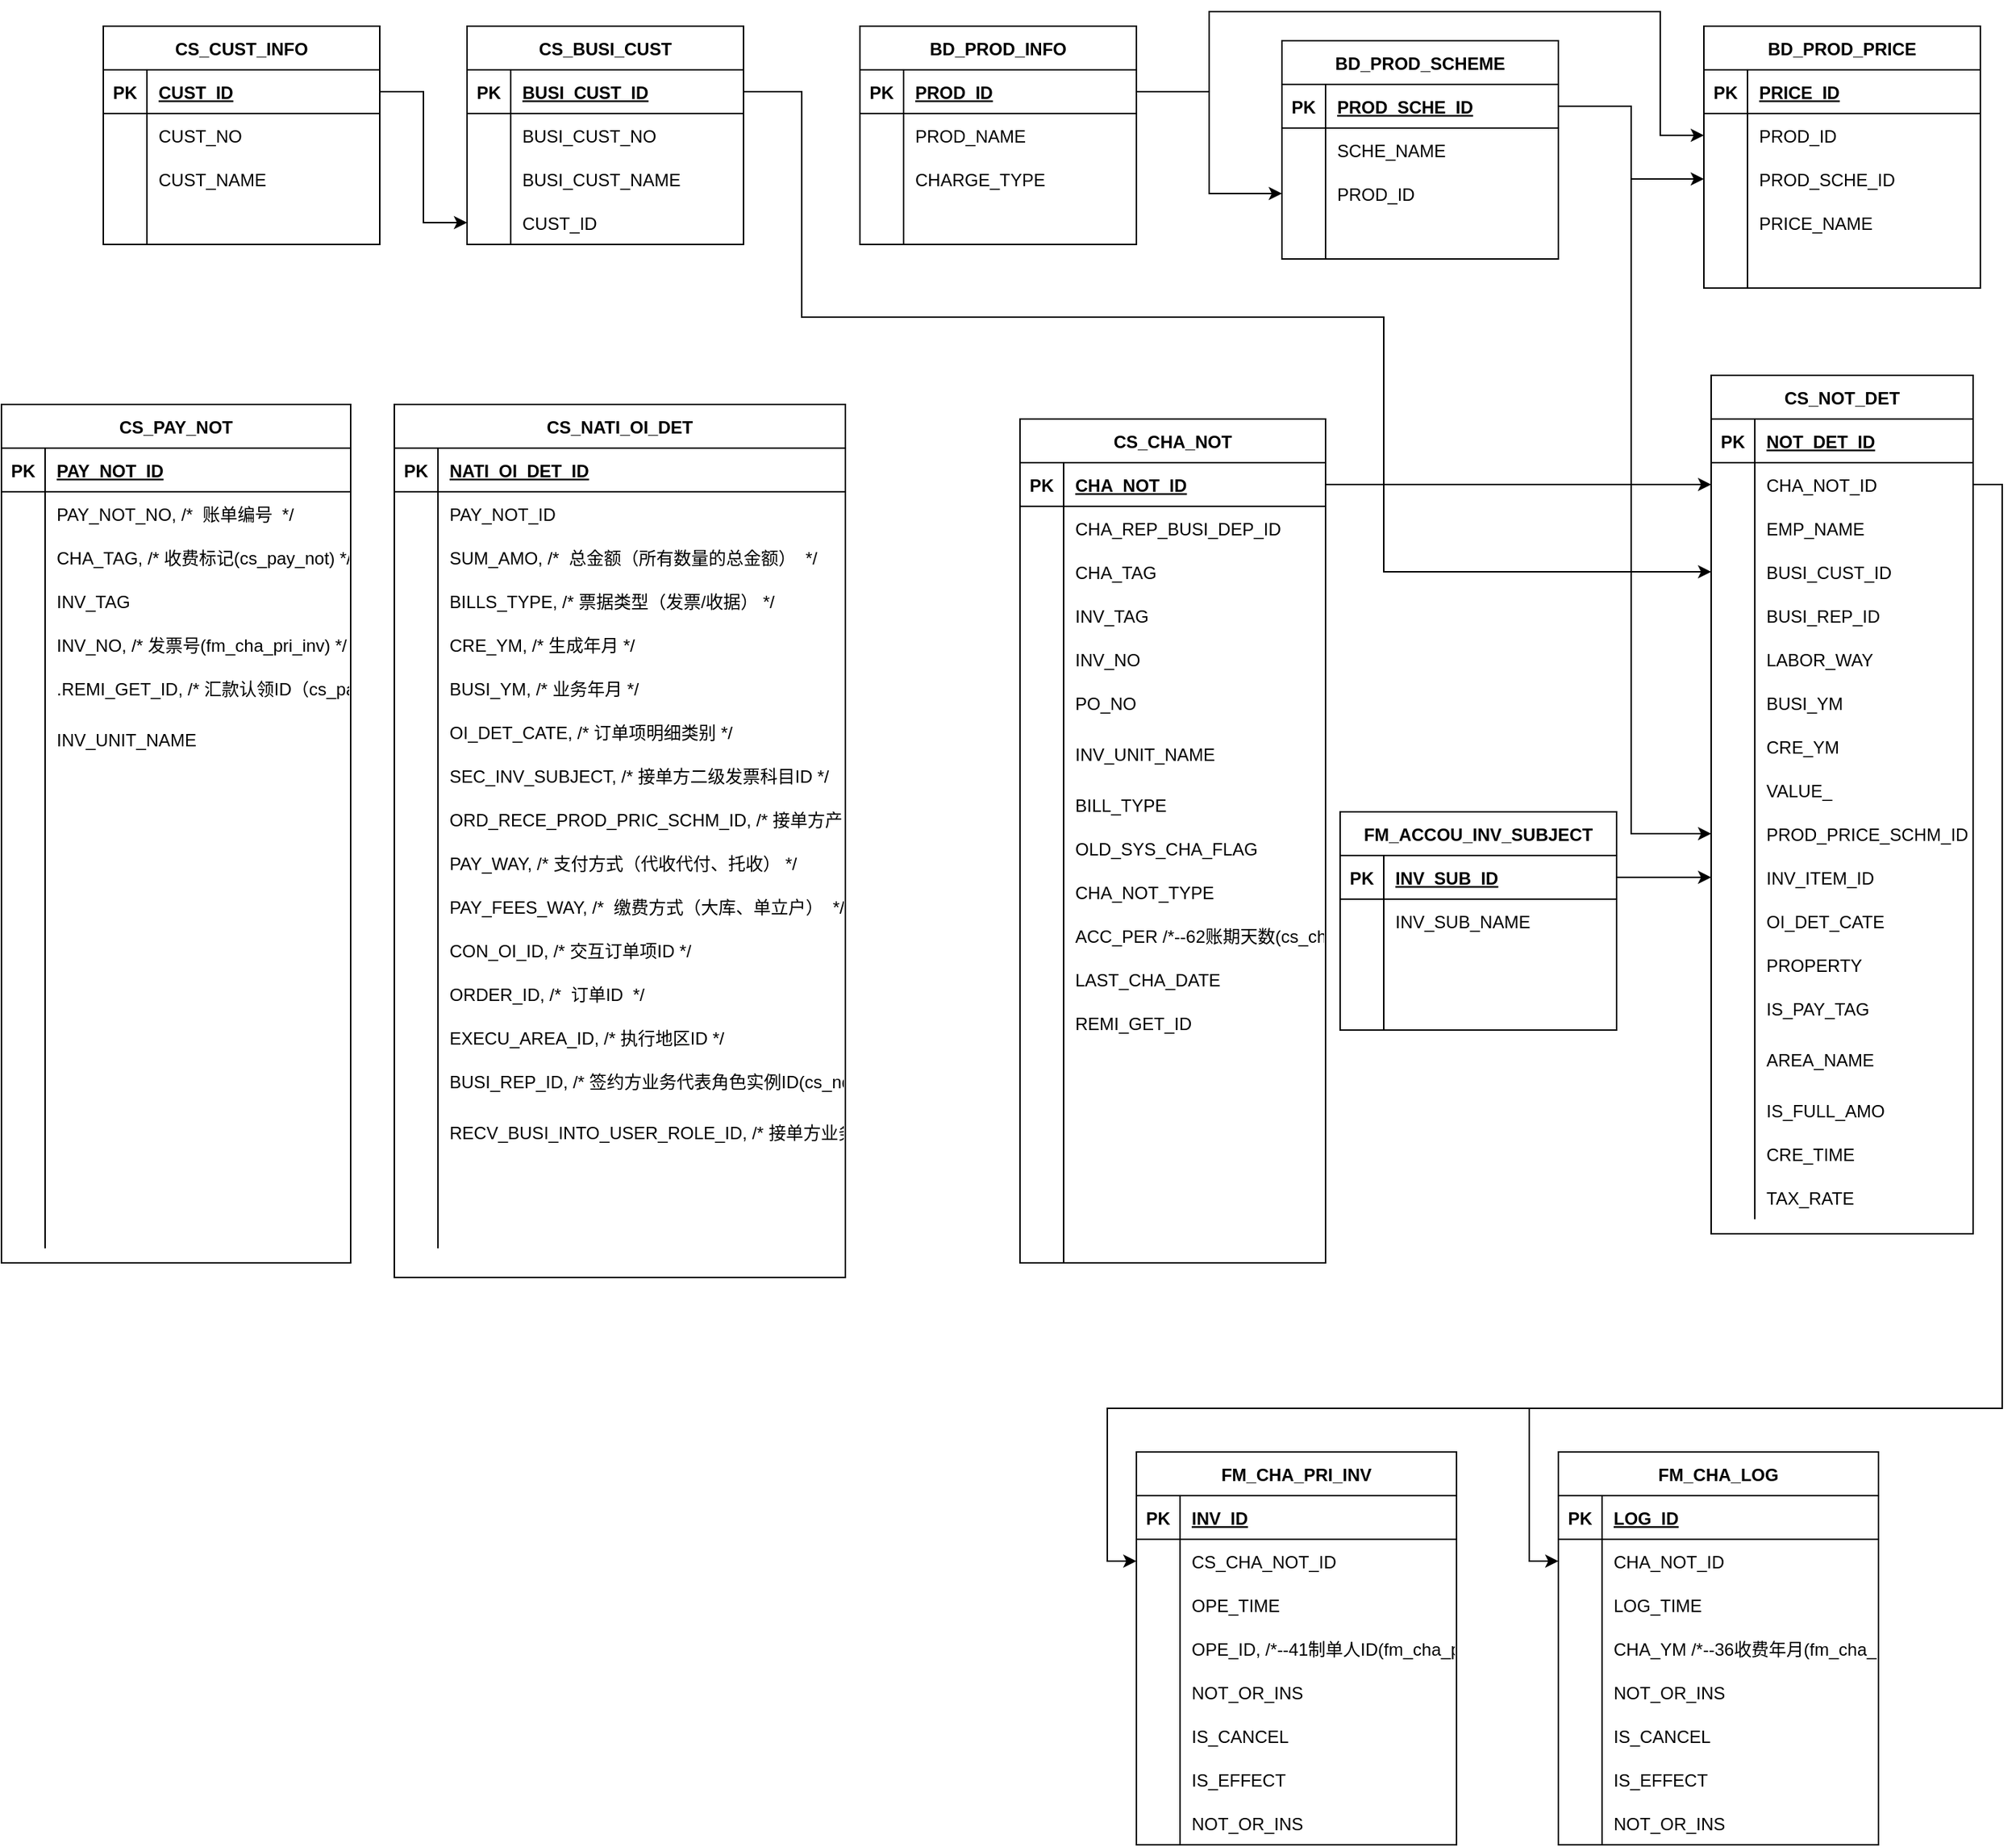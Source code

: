 <mxfile version="13.7.1" type="github">
  <diagram id="EIDxDhtgvsLukZoEBWEP" name="第 1 页">
    <mxGraphModel dx="2169" dy="592" grid="1" gridSize="10" guides="1" tooltips="1" connect="1" arrows="1" fold="1" page="1" pageScale="1" pageWidth="827" pageHeight="1169" math="0" shadow="0">
      <root>
        <mxCell id="0" />
        <mxCell id="1" parent="0" />
        <mxCell id="D8TExDitwnJTRp-4ELaG-216" style="edgeStyle=orthogonalEdgeStyle;rounded=0;orthogonalLoop=1;jettySize=auto;html=1;exitX=1;exitY=0.5;exitDx=0;exitDy=0;entryX=0;entryY=0.5;entryDx=0;entryDy=0;" edge="1" parent="1" source="D8TExDitwnJTRp-4ELaG-125" target="D8TExDitwnJTRp-4ELaG-37">
          <mxGeometry relative="1" as="geometry" />
        </mxCell>
        <mxCell id="D8TExDitwnJTRp-4ELaG-124" value="CS_CUST_INFO" style="shape=table;startSize=30;container=1;collapsible=1;childLayout=tableLayout;fixedRows=1;rowLines=0;fontStyle=1;align=center;resizeLast=1;" vertex="1" parent="1">
          <mxGeometry x="30" y="60" width="190" height="150" as="geometry" />
        </mxCell>
        <mxCell id="D8TExDitwnJTRp-4ELaG-125" value="" style="shape=partialRectangle;collapsible=0;dropTarget=0;pointerEvents=0;fillColor=none;top=0;left=0;bottom=1;right=0;points=[[0,0.5],[1,0.5]];portConstraint=eastwest;" vertex="1" parent="D8TExDitwnJTRp-4ELaG-124">
          <mxGeometry y="30" width="190" height="30" as="geometry" />
        </mxCell>
        <mxCell id="D8TExDitwnJTRp-4ELaG-126" value="PK" style="shape=partialRectangle;connectable=0;fillColor=none;top=0;left=0;bottom=0;right=0;fontStyle=1;overflow=hidden;" vertex="1" parent="D8TExDitwnJTRp-4ELaG-125">
          <mxGeometry width="30" height="30" as="geometry" />
        </mxCell>
        <mxCell id="D8TExDitwnJTRp-4ELaG-127" value="CUST_ID" style="shape=partialRectangle;connectable=0;fillColor=none;top=0;left=0;bottom=0;right=0;align=left;spacingLeft=6;fontStyle=5;overflow=hidden;" vertex="1" parent="D8TExDitwnJTRp-4ELaG-125">
          <mxGeometry x="30" width="160" height="30" as="geometry" />
        </mxCell>
        <mxCell id="D8TExDitwnJTRp-4ELaG-128" value="" style="shape=partialRectangle;collapsible=0;dropTarget=0;pointerEvents=0;fillColor=none;top=0;left=0;bottom=0;right=0;points=[[0,0.5],[1,0.5]];portConstraint=eastwest;" vertex="1" parent="D8TExDitwnJTRp-4ELaG-124">
          <mxGeometry y="60" width="190" height="30" as="geometry" />
        </mxCell>
        <mxCell id="D8TExDitwnJTRp-4ELaG-129" value="" style="shape=partialRectangle;connectable=0;fillColor=none;top=0;left=0;bottom=0;right=0;editable=1;overflow=hidden;" vertex="1" parent="D8TExDitwnJTRp-4ELaG-128">
          <mxGeometry width="30" height="30" as="geometry" />
        </mxCell>
        <mxCell id="D8TExDitwnJTRp-4ELaG-130" value="CUST_NO" style="shape=partialRectangle;connectable=0;fillColor=none;top=0;left=0;bottom=0;right=0;align=left;spacingLeft=6;overflow=hidden;" vertex="1" parent="D8TExDitwnJTRp-4ELaG-128">
          <mxGeometry x="30" width="160" height="30" as="geometry" />
        </mxCell>
        <mxCell id="D8TExDitwnJTRp-4ELaG-131" value="" style="shape=partialRectangle;collapsible=0;dropTarget=0;pointerEvents=0;fillColor=none;top=0;left=0;bottom=0;right=0;points=[[0,0.5],[1,0.5]];portConstraint=eastwest;" vertex="1" parent="D8TExDitwnJTRp-4ELaG-124">
          <mxGeometry y="90" width="190" height="30" as="geometry" />
        </mxCell>
        <mxCell id="D8TExDitwnJTRp-4ELaG-132" value="" style="shape=partialRectangle;connectable=0;fillColor=none;top=0;left=0;bottom=0;right=0;editable=1;overflow=hidden;" vertex="1" parent="D8TExDitwnJTRp-4ELaG-131">
          <mxGeometry width="30" height="30" as="geometry" />
        </mxCell>
        <mxCell id="D8TExDitwnJTRp-4ELaG-133" value="CUST_NAME" style="shape=partialRectangle;connectable=0;fillColor=none;top=0;left=0;bottom=0;right=0;align=left;spacingLeft=6;overflow=hidden;" vertex="1" parent="D8TExDitwnJTRp-4ELaG-131">
          <mxGeometry x="30" width="160" height="30" as="geometry" />
        </mxCell>
        <mxCell id="D8TExDitwnJTRp-4ELaG-134" value="" style="shape=partialRectangle;collapsible=0;dropTarget=0;pointerEvents=0;fillColor=none;top=0;left=0;bottom=0;right=0;points=[[0,0.5],[1,0.5]];portConstraint=eastwest;" vertex="1" parent="D8TExDitwnJTRp-4ELaG-124">
          <mxGeometry y="120" width="190" height="30" as="geometry" />
        </mxCell>
        <mxCell id="D8TExDitwnJTRp-4ELaG-135" value="" style="shape=partialRectangle;connectable=0;fillColor=none;top=0;left=0;bottom=0;right=0;editable=1;overflow=hidden;" vertex="1" parent="D8TExDitwnJTRp-4ELaG-134">
          <mxGeometry width="30" height="30" as="geometry" />
        </mxCell>
        <mxCell id="D8TExDitwnJTRp-4ELaG-136" value="" style="shape=partialRectangle;connectable=0;fillColor=none;top=0;left=0;bottom=0;right=0;align=left;spacingLeft=6;overflow=hidden;" vertex="1" parent="D8TExDitwnJTRp-4ELaG-134">
          <mxGeometry x="30" width="160" height="30" as="geometry" />
        </mxCell>
        <mxCell id="D8TExDitwnJTRp-4ELaG-27" value="CS_BUSI_CUST" style="shape=table;startSize=30;container=1;collapsible=1;childLayout=tableLayout;fixedRows=1;rowLines=0;fontStyle=1;align=center;resizeLast=1;" vertex="1" parent="1">
          <mxGeometry x="280" y="60" width="190" height="150" as="geometry" />
        </mxCell>
        <mxCell id="D8TExDitwnJTRp-4ELaG-28" value="" style="shape=partialRectangle;collapsible=0;dropTarget=0;pointerEvents=0;fillColor=none;top=0;left=0;bottom=1;right=0;points=[[0,0.5],[1,0.5]];portConstraint=eastwest;" vertex="1" parent="D8TExDitwnJTRp-4ELaG-27">
          <mxGeometry y="30" width="190" height="30" as="geometry" />
        </mxCell>
        <mxCell id="D8TExDitwnJTRp-4ELaG-29" value="PK" style="shape=partialRectangle;connectable=0;fillColor=none;top=0;left=0;bottom=0;right=0;fontStyle=1;overflow=hidden;" vertex="1" parent="D8TExDitwnJTRp-4ELaG-28">
          <mxGeometry width="30" height="30" as="geometry" />
        </mxCell>
        <mxCell id="D8TExDitwnJTRp-4ELaG-30" value="BUSI_CUST_ID" style="shape=partialRectangle;connectable=0;fillColor=none;top=0;left=0;bottom=0;right=0;align=left;spacingLeft=6;fontStyle=5;overflow=hidden;" vertex="1" parent="D8TExDitwnJTRp-4ELaG-28">
          <mxGeometry x="30" width="160" height="30" as="geometry" />
        </mxCell>
        <mxCell id="D8TExDitwnJTRp-4ELaG-31" value="" style="shape=partialRectangle;collapsible=0;dropTarget=0;pointerEvents=0;fillColor=none;top=0;left=0;bottom=0;right=0;points=[[0,0.5],[1,0.5]];portConstraint=eastwest;" vertex="1" parent="D8TExDitwnJTRp-4ELaG-27">
          <mxGeometry y="60" width="190" height="30" as="geometry" />
        </mxCell>
        <mxCell id="D8TExDitwnJTRp-4ELaG-32" value="" style="shape=partialRectangle;connectable=0;fillColor=none;top=0;left=0;bottom=0;right=0;editable=1;overflow=hidden;" vertex="1" parent="D8TExDitwnJTRp-4ELaG-31">
          <mxGeometry width="30" height="30" as="geometry" />
        </mxCell>
        <mxCell id="D8TExDitwnJTRp-4ELaG-33" value="BUSI_CUST_NO" style="shape=partialRectangle;connectable=0;fillColor=none;top=0;left=0;bottom=0;right=0;align=left;spacingLeft=6;overflow=hidden;" vertex="1" parent="D8TExDitwnJTRp-4ELaG-31">
          <mxGeometry x="30" width="160" height="30" as="geometry" />
        </mxCell>
        <mxCell id="D8TExDitwnJTRp-4ELaG-34" value="" style="shape=partialRectangle;collapsible=0;dropTarget=0;pointerEvents=0;fillColor=none;top=0;left=0;bottom=0;right=0;points=[[0,0.5],[1,0.5]];portConstraint=eastwest;" vertex="1" parent="D8TExDitwnJTRp-4ELaG-27">
          <mxGeometry y="90" width="190" height="30" as="geometry" />
        </mxCell>
        <mxCell id="D8TExDitwnJTRp-4ELaG-35" value="" style="shape=partialRectangle;connectable=0;fillColor=none;top=0;left=0;bottom=0;right=0;editable=1;overflow=hidden;" vertex="1" parent="D8TExDitwnJTRp-4ELaG-34">
          <mxGeometry width="30" height="30" as="geometry" />
        </mxCell>
        <mxCell id="D8TExDitwnJTRp-4ELaG-36" value="BUSI_CUST_NAME" style="shape=partialRectangle;connectable=0;fillColor=none;top=0;left=0;bottom=0;right=0;align=left;spacingLeft=6;overflow=hidden;" vertex="1" parent="D8TExDitwnJTRp-4ELaG-34">
          <mxGeometry x="30" width="160" height="30" as="geometry" />
        </mxCell>
        <mxCell id="D8TExDitwnJTRp-4ELaG-37" value="" style="shape=partialRectangle;collapsible=0;dropTarget=0;pointerEvents=0;fillColor=none;top=0;left=0;bottom=0;right=0;points=[[0,0.5],[1,0.5]];portConstraint=eastwest;" vertex="1" parent="D8TExDitwnJTRp-4ELaG-27">
          <mxGeometry y="120" width="190" height="30" as="geometry" />
        </mxCell>
        <mxCell id="D8TExDitwnJTRp-4ELaG-38" value="" style="shape=partialRectangle;connectable=0;fillColor=none;top=0;left=0;bottom=0;right=0;editable=1;overflow=hidden;" vertex="1" parent="D8TExDitwnJTRp-4ELaG-37">
          <mxGeometry width="30" height="30" as="geometry" />
        </mxCell>
        <mxCell id="D8TExDitwnJTRp-4ELaG-39" value="CUST_ID" style="shape=partialRectangle;connectable=0;fillColor=none;top=0;left=0;bottom=0;right=0;align=left;spacingLeft=6;overflow=hidden;" vertex="1" parent="D8TExDitwnJTRp-4ELaG-37">
          <mxGeometry x="30" width="160" height="30" as="geometry" />
        </mxCell>
        <mxCell id="D8TExDitwnJTRp-4ELaG-137" value="BD_PROD_INFO" style="shape=table;startSize=30;container=1;collapsible=1;childLayout=tableLayout;fixedRows=1;rowLines=0;fontStyle=1;align=center;resizeLast=1;" vertex="1" parent="1">
          <mxGeometry x="550" y="60" width="190" height="150" as="geometry" />
        </mxCell>
        <mxCell id="D8TExDitwnJTRp-4ELaG-138" value="" style="shape=partialRectangle;collapsible=0;dropTarget=0;pointerEvents=0;fillColor=none;top=0;left=0;bottom=1;right=0;points=[[0,0.5],[1,0.5]];portConstraint=eastwest;" vertex="1" parent="D8TExDitwnJTRp-4ELaG-137">
          <mxGeometry y="30" width="190" height="30" as="geometry" />
        </mxCell>
        <mxCell id="D8TExDitwnJTRp-4ELaG-139" value="PK" style="shape=partialRectangle;connectable=0;fillColor=none;top=0;left=0;bottom=0;right=0;fontStyle=1;overflow=hidden;" vertex="1" parent="D8TExDitwnJTRp-4ELaG-138">
          <mxGeometry width="30" height="30" as="geometry" />
        </mxCell>
        <mxCell id="D8TExDitwnJTRp-4ELaG-140" value="PROD_ID" style="shape=partialRectangle;connectable=0;fillColor=none;top=0;left=0;bottom=0;right=0;align=left;spacingLeft=6;fontStyle=5;overflow=hidden;" vertex="1" parent="D8TExDitwnJTRp-4ELaG-138">
          <mxGeometry x="30" width="160" height="30" as="geometry" />
        </mxCell>
        <mxCell id="D8TExDitwnJTRp-4ELaG-141" value="" style="shape=partialRectangle;collapsible=0;dropTarget=0;pointerEvents=0;fillColor=none;top=0;left=0;bottom=0;right=0;points=[[0,0.5],[1,0.5]];portConstraint=eastwest;" vertex="1" parent="D8TExDitwnJTRp-4ELaG-137">
          <mxGeometry y="60" width="190" height="30" as="geometry" />
        </mxCell>
        <mxCell id="D8TExDitwnJTRp-4ELaG-142" value="" style="shape=partialRectangle;connectable=0;fillColor=none;top=0;left=0;bottom=0;right=0;editable=1;overflow=hidden;" vertex="1" parent="D8TExDitwnJTRp-4ELaG-141">
          <mxGeometry width="30" height="30" as="geometry" />
        </mxCell>
        <mxCell id="D8TExDitwnJTRp-4ELaG-143" value="PROD_NAME" style="shape=partialRectangle;connectable=0;fillColor=none;top=0;left=0;bottom=0;right=0;align=left;spacingLeft=6;overflow=hidden;" vertex="1" parent="D8TExDitwnJTRp-4ELaG-141">
          <mxGeometry x="30" width="160" height="30" as="geometry" />
        </mxCell>
        <mxCell id="D8TExDitwnJTRp-4ELaG-144" value="" style="shape=partialRectangle;collapsible=0;dropTarget=0;pointerEvents=0;fillColor=none;top=0;left=0;bottom=0;right=0;points=[[0,0.5],[1,0.5]];portConstraint=eastwest;" vertex="1" parent="D8TExDitwnJTRp-4ELaG-137">
          <mxGeometry y="90" width="190" height="30" as="geometry" />
        </mxCell>
        <mxCell id="D8TExDitwnJTRp-4ELaG-145" value="" style="shape=partialRectangle;connectable=0;fillColor=none;top=0;left=0;bottom=0;right=0;editable=1;overflow=hidden;" vertex="1" parent="D8TExDitwnJTRp-4ELaG-144">
          <mxGeometry width="30" height="30" as="geometry" />
        </mxCell>
        <mxCell id="D8TExDitwnJTRp-4ELaG-146" value="CHARGE_TYPE" style="shape=partialRectangle;connectable=0;fillColor=none;top=0;left=0;bottom=0;right=0;align=left;spacingLeft=6;overflow=hidden;" vertex="1" parent="D8TExDitwnJTRp-4ELaG-144">
          <mxGeometry x="30" width="160" height="30" as="geometry" />
        </mxCell>
        <mxCell id="D8TExDitwnJTRp-4ELaG-147" value="" style="shape=partialRectangle;collapsible=0;dropTarget=0;pointerEvents=0;fillColor=none;top=0;left=0;bottom=0;right=0;points=[[0,0.5],[1,0.5]];portConstraint=eastwest;" vertex="1" parent="D8TExDitwnJTRp-4ELaG-137">
          <mxGeometry y="120" width="190" height="30" as="geometry" />
        </mxCell>
        <mxCell id="D8TExDitwnJTRp-4ELaG-148" value="" style="shape=partialRectangle;connectable=0;fillColor=none;top=0;left=0;bottom=0;right=0;editable=1;overflow=hidden;" vertex="1" parent="D8TExDitwnJTRp-4ELaG-147">
          <mxGeometry width="30" height="30" as="geometry" />
        </mxCell>
        <mxCell id="D8TExDitwnJTRp-4ELaG-149" value="" style="shape=partialRectangle;connectable=0;fillColor=none;top=0;left=0;bottom=0;right=0;align=left;spacingLeft=6;overflow=hidden;" vertex="1" parent="D8TExDitwnJTRp-4ELaG-147">
          <mxGeometry x="30" width="160" height="30" as="geometry" />
        </mxCell>
        <mxCell id="D8TExDitwnJTRp-4ELaG-163" value="BD_PROD_SCHEME" style="shape=table;startSize=30;container=1;collapsible=1;childLayout=tableLayout;fixedRows=1;rowLines=0;fontStyle=1;align=center;resizeLast=1;" vertex="1" parent="1">
          <mxGeometry x="840" y="70" width="190" height="150" as="geometry" />
        </mxCell>
        <mxCell id="D8TExDitwnJTRp-4ELaG-164" value="" style="shape=partialRectangle;collapsible=0;dropTarget=0;pointerEvents=0;fillColor=none;top=0;left=0;bottom=1;right=0;points=[[0,0.5],[1,0.5]];portConstraint=eastwest;" vertex="1" parent="D8TExDitwnJTRp-4ELaG-163">
          <mxGeometry y="30" width="190" height="30" as="geometry" />
        </mxCell>
        <mxCell id="D8TExDitwnJTRp-4ELaG-165" value="PK" style="shape=partialRectangle;connectable=0;fillColor=none;top=0;left=0;bottom=0;right=0;fontStyle=1;overflow=hidden;" vertex="1" parent="D8TExDitwnJTRp-4ELaG-164">
          <mxGeometry width="30" height="30" as="geometry" />
        </mxCell>
        <mxCell id="D8TExDitwnJTRp-4ELaG-166" value="PROD_SCHE_ID" style="shape=partialRectangle;connectable=0;fillColor=none;top=0;left=0;bottom=0;right=0;align=left;spacingLeft=6;fontStyle=5;overflow=hidden;" vertex="1" parent="D8TExDitwnJTRp-4ELaG-164">
          <mxGeometry x="30" width="160" height="30" as="geometry" />
        </mxCell>
        <mxCell id="D8TExDitwnJTRp-4ELaG-167" value="" style="shape=partialRectangle;collapsible=0;dropTarget=0;pointerEvents=0;fillColor=none;top=0;left=0;bottom=0;right=0;points=[[0,0.5],[1,0.5]];portConstraint=eastwest;" vertex="1" parent="D8TExDitwnJTRp-4ELaG-163">
          <mxGeometry y="60" width="190" height="30" as="geometry" />
        </mxCell>
        <mxCell id="D8TExDitwnJTRp-4ELaG-168" value="" style="shape=partialRectangle;connectable=0;fillColor=none;top=0;left=0;bottom=0;right=0;editable=1;overflow=hidden;" vertex="1" parent="D8TExDitwnJTRp-4ELaG-167">
          <mxGeometry width="30" height="30" as="geometry" />
        </mxCell>
        <mxCell id="D8TExDitwnJTRp-4ELaG-169" value="SCHE_NAME" style="shape=partialRectangle;connectable=0;fillColor=none;top=0;left=0;bottom=0;right=0;align=left;spacingLeft=6;overflow=hidden;" vertex="1" parent="D8TExDitwnJTRp-4ELaG-167">
          <mxGeometry x="30" width="160" height="30" as="geometry" />
        </mxCell>
        <mxCell id="D8TExDitwnJTRp-4ELaG-170" value="" style="shape=partialRectangle;collapsible=0;dropTarget=0;pointerEvents=0;fillColor=none;top=0;left=0;bottom=0;right=0;points=[[0,0.5],[1,0.5]];portConstraint=eastwest;" vertex="1" parent="D8TExDitwnJTRp-4ELaG-163">
          <mxGeometry y="90" width="190" height="30" as="geometry" />
        </mxCell>
        <mxCell id="D8TExDitwnJTRp-4ELaG-171" value="" style="shape=partialRectangle;connectable=0;fillColor=none;top=0;left=0;bottom=0;right=0;editable=1;overflow=hidden;" vertex="1" parent="D8TExDitwnJTRp-4ELaG-170">
          <mxGeometry width="30" height="30" as="geometry" />
        </mxCell>
        <mxCell id="D8TExDitwnJTRp-4ELaG-172" value="PROD_ID" style="shape=partialRectangle;connectable=0;fillColor=none;top=0;left=0;bottom=0;right=0;align=left;spacingLeft=6;overflow=hidden;" vertex="1" parent="D8TExDitwnJTRp-4ELaG-170">
          <mxGeometry x="30" width="160" height="30" as="geometry" />
        </mxCell>
        <mxCell id="D8TExDitwnJTRp-4ELaG-173" value="" style="shape=partialRectangle;collapsible=0;dropTarget=0;pointerEvents=0;fillColor=none;top=0;left=0;bottom=0;right=0;points=[[0,0.5],[1,0.5]];portConstraint=eastwest;" vertex="1" parent="D8TExDitwnJTRp-4ELaG-163">
          <mxGeometry y="120" width="190" height="30" as="geometry" />
        </mxCell>
        <mxCell id="D8TExDitwnJTRp-4ELaG-174" value="" style="shape=partialRectangle;connectable=0;fillColor=none;top=0;left=0;bottom=0;right=0;editable=1;overflow=hidden;" vertex="1" parent="D8TExDitwnJTRp-4ELaG-173">
          <mxGeometry width="30" height="30" as="geometry" />
        </mxCell>
        <mxCell id="D8TExDitwnJTRp-4ELaG-175" value="" style="shape=partialRectangle;connectable=0;fillColor=none;top=0;left=0;bottom=0;right=0;align=left;spacingLeft=6;overflow=hidden;" vertex="1" parent="D8TExDitwnJTRp-4ELaG-173">
          <mxGeometry x="30" width="160" height="30" as="geometry" />
        </mxCell>
        <mxCell id="D8TExDitwnJTRp-4ELaG-150" value="BD_PROD_PRICE" style="shape=table;startSize=30;container=1;collapsible=1;childLayout=tableLayout;fixedRows=1;rowLines=0;fontStyle=1;align=center;resizeLast=1;" vertex="1" parent="1">
          <mxGeometry x="1130" y="60" width="190" height="180" as="geometry" />
        </mxCell>
        <mxCell id="D8TExDitwnJTRp-4ELaG-151" value="" style="shape=partialRectangle;collapsible=0;dropTarget=0;pointerEvents=0;fillColor=none;top=0;left=0;bottom=1;right=0;points=[[0,0.5],[1,0.5]];portConstraint=eastwest;" vertex="1" parent="D8TExDitwnJTRp-4ELaG-150">
          <mxGeometry y="30" width="190" height="30" as="geometry" />
        </mxCell>
        <mxCell id="D8TExDitwnJTRp-4ELaG-152" value="PK" style="shape=partialRectangle;connectable=0;fillColor=none;top=0;left=0;bottom=0;right=0;fontStyle=1;overflow=hidden;" vertex="1" parent="D8TExDitwnJTRp-4ELaG-151">
          <mxGeometry width="30" height="30" as="geometry" />
        </mxCell>
        <mxCell id="D8TExDitwnJTRp-4ELaG-153" value="PRICE_ID" style="shape=partialRectangle;connectable=0;fillColor=none;top=0;left=0;bottom=0;right=0;align=left;spacingLeft=6;fontStyle=5;overflow=hidden;" vertex="1" parent="D8TExDitwnJTRp-4ELaG-151">
          <mxGeometry x="30" width="160" height="30" as="geometry" />
        </mxCell>
        <mxCell id="D8TExDitwnJTRp-4ELaG-154" value="" style="shape=partialRectangle;collapsible=0;dropTarget=0;pointerEvents=0;fillColor=none;top=0;left=0;bottom=0;right=0;points=[[0,0.5],[1,0.5]];portConstraint=eastwest;" vertex="1" parent="D8TExDitwnJTRp-4ELaG-150">
          <mxGeometry y="60" width="190" height="30" as="geometry" />
        </mxCell>
        <mxCell id="D8TExDitwnJTRp-4ELaG-155" value="" style="shape=partialRectangle;connectable=0;fillColor=none;top=0;left=0;bottom=0;right=0;editable=1;overflow=hidden;" vertex="1" parent="D8TExDitwnJTRp-4ELaG-154">
          <mxGeometry width="30" height="30" as="geometry" />
        </mxCell>
        <mxCell id="D8TExDitwnJTRp-4ELaG-156" value="PROD_ID" style="shape=partialRectangle;connectable=0;fillColor=none;top=0;left=0;bottom=0;right=0;align=left;spacingLeft=6;overflow=hidden;" vertex="1" parent="D8TExDitwnJTRp-4ELaG-154">
          <mxGeometry x="30" width="160" height="30" as="geometry" />
        </mxCell>
        <mxCell id="D8TExDitwnJTRp-4ELaG-157" value="" style="shape=partialRectangle;collapsible=0;dropTarget=0;pointerEvents=0;fillColor=none;top=0;left=0;bottom=0;right=0;points=[[0,0.5],[1,0.5]];portConstraint=eastwest;" vertex="1" parent="D8TExDitwnJTRp-4ELaG-150">
          <mxGeometry y="90" width="190" height="30" as="geometry" />
        </mxCell>
        <mxCell id="D8TExDitwnJTRp-4ELaG-158" value="" style="shape=partialRectangle;connectable=0;fillColor=none;top=0;left=0;bottom=0;right=0;editable=1;overflow=hidden;" vertex="1" parent="D8TExDitwnJTRp-4ELaG-157">
          <mxGeometry width="30" height="30" as="geometry" />
        </mxCell>
        <mxCell id="D8TExDitwnJTRp-4ELaG-159" value="PROD_SCHE_ID" style="shape=partialRectangle;connectable=0;fillColor=none;top=0;left=0;bottom=0;right=0;align=left;spacingLeft=6;overflow=hidden;" vertex="1" parent="D8TExDitwnJTRp-4ELaG-157">
          <mxGeometry x="30" width="160" height="30" as="geometry" />
        </mxCell>
        <mxCell id="D8TExDitwnJTRp-4ELaG-160" value="" style="shape=partialRectangle;collapsible=0;dropTarget=0;pointerEvents=0;fillColor=none;top=0;left=0;bottom=0;right=0;points=[[0,0.5],[1,0.5]];portConstraint=eastwest;" vertex="1" parent="D8TExDitwnJTRp-4ELaG-150">
          <mxGeometry y="120" width="190" height="30" as="geometry" />
        </mxCell>
        <mxCell id="D8TExDitwnJTRp-4ELaG-161" value="" style="shape=partialRectangle;connectable=0;fillColor=none;top=0;left=0;bottom=0;right=0;editable=1;overflow=hidden;" vertex="1" parent="D8TExDitwnJTRp-4ELaG-160">
          <mxGeometry width="30" height="30" as="geometry" />
        </mxCell>
        <mxCell id="D8TExDitwnJTRp-4ELaG-162" value="PRICE_NAME" style="shape=partialRectangle;connectable=0;fillColor=none;top=0;left=0;bottom=0;right=0;align=left;spacingLeft=6;overflow=hidden;" vertex="1" parent="D8TExDitwnJTRp-4ELaG-160">
          <mxGeometry x="30" width="160" height="30" as="geometry" />
        </mxCell>
        <mxCell id="D8TExDitwnJTRp-4ELaG-218" style="shape=partialRectangle;collapsible=0;dropTarget=0;pointerEvents=0;fillColor=none;top=0;left=0;bottom=0;right=0;points=[[0,0.5],[1,0.5]];portConstraint=eastwest;" vertex="1" parent="D8TExDitwnJTRp-4ELaG-150">
          <mxGeometry y="150" width="190" height="30" as="geometry" />
        </mxCell>
        <mxCell id="D8TExDitwnJTRp-4ELaG-219" style="shape=partialRectangle;connectable=0;fillColor=none;top=0;left=0;bottom=0;right=0;editable=1;overflow=hidden;" vertex="1" parent="D8TExDitwnJTRp-4ELaG-218">
          <mxGeometry width="30" height="30" as="geometry" />
        </mxCell>
        <mxCell id="D8TExDitwnJTRp-4ELaG-220" style="shape=partialRectangle;connectable=0;fillColor=none;top=0;left=0;bottom=0;right=0;align=left;spacingLeft=6;overflow=hidden;" vertex="1" parent="D8TExDitwnJTRp-4ELaG-218">
          <mxGeometry x="30" width="160" height="30" as="geometry" />
        </mxCell>
        <mxCell id="D8TExDitwnJTRp-4ELaG-221" style="edgeStyle=orthogonalEdgeStyle;rounded=0;orthogonalLoop=1;jettySize=auto;html=1;exitX=1;exitY=0.5;exitDx=0;exitDy=0;entryX=0;entryY=0.5;entryDx=0;entryDy=0;" edge="1" parent="1" source="D8TExDitwnJTRp-4ELaG-164" target="D8TExDitwnJTRp-4ELaG-157">
          <mxGeometry relative="1" as="geometry">
            <Array as="points">
              <mxPoint x="1080" y="115" />
              <mxPoint x="1080" y="165" />
            </Array>
          </mxGeometry>
        </mxCell>
        <mxCell id="D8TExDitwnJTRp-4ELaG-223" style="edgeStyle=orthogonalEdgeStyle;rounded=0;orthogonalLoop=1;jettySize=auto;html=1;exitX=1;exitY=0.5;exitDx=0;exitDy=0;" edge="1" parent="1" source="D8TExDitwnJTRp-4ELaG-138" target="D8TExDitwnJTRp-4ELaG-170">
          <mxGeometry relative="1" as="geometry" />
        </mxCell>
        <mxCell id="D8TExDitwnJTRp-4ELaG-224" style="edgeStyle=orthogonalEdgeStyle;rounded=0;orthogonalLoop=1;jettySize=auto;html=1;exitX=1;exitY=0.5;exitDx=0;exitDy=0;entryX=0;entryY=0.5;entryDx=0;entryDy=0;" edge="1" parent="1" source="D8TExDitwnJTRp-4ELaG-138" target="D8TExDitwnJTRp-4ELaG-154">
          <mxGeometry relative="1" as="geometry">
            <Array as="points">
              <mxPoint x="790" y="105" />
              <mxPoint x="790" y="50" />
              <mxPoint x="1100" y="50" />
              <mxPoint x="1100" y="135" />
            </Array>
          </mxGeometry>
        </mxCell>
        <mxCell id="D8TExDitwnJTRp-4ELaG-226" style="edgeStyle=orthogonalEdgeStyle;rounded=0;orthogonalLoop=1;jettySize=auto;html=1;exitX=1;exitY=0.5;exitDx=0;exitDy=0;entryX=0;entryY=0.5;entryDx=0;entryDy=0;" edge="1" parent="1" source="D8TExDitwnJTRp-4ELaG-164" target="D8TExDitwnJTRp-4ELaG-55">
          <mxGeometry relative="1" as="geometry">
            <Array as="points">
              <mxPoint x="1080" y="115" />
              <mxPoint x="1080" y="615" />
            </Array>
          </mxGeometry>
        </mxCell>
        <mxCell id="D8TExDitwnJTRp-4ELaG-1" value="CS_NOT_DET" style="shape=table;startSize=30;container=1;collapsible=1;childLayout=tableLayout;fixedRows=1;rowLines=0;fontStyle=1;align=center;resizeLast=1;" vertex="1" parent="1">
          <mxGeometry x="1135" y="300" width="180" height="590" as="geometry" />
        </mxCell>
        <mxCell id="D8TExDitwnJTRp-4ELaG-2" value="" style="shape=partialRectangle;collapsible=0;dropTarget=0;pointerEvents=0;fillColor=none;top=0;left=0;bottom=1;right=0;points=[[0,0.5],[1,0.5]];portConstraint=eastwest;" vertex="1" parent="D8TExDitwnJTRp-4ELaG-1">
          <mxGeometry y="30" width="180" height="30" as="geometry" />
        </mxCell>
        <mxCell id="D8TExDitwnJTRp-4ELaG-3" value="PK" style="shape=partialRectangle;connectable=0;fillColor=none;top=0;left=0;bottom=0;right=0;fontStyle=1;overflow=hidden;" vertex="1" parent="D8TExDitwnJTRp-4ELaG-2">
          <mxGeometry width="30" height="30" as="geometry" />
        </mxCell>
        <mxCell id="D8TExDitwnJTRp-4ELaG-4" value="NOT_DET_ID" style="shape=partialRectangle;connectable=0;fillColor=none;top=0;left=0;bottom=0;right=0;align=left;spacingLeft=6;fontStyle=5;overflow=hidden;" vertex="1" parent="D8TExDitwnJTRp-4ELaG-2">
          <mxGeometry x="30" width="150" height="30" as="geometry" />
        </mxCell>
        <mxCell id="D8TExDitwnJTRp-4ELaG-61" style="shape=partialRectangle;collapsible=0;dropTarget=0;pointerEvents=0;fillColor=none;top=0;left=0;bottom=0;right=0;points=[[0,0.5],[1,0.5]];portConstraint=eastwest;" vertex="1" parent="D8TExDitwnJTRp-4ELaG-1">
          <mxGeometry y="60" width="180" height="30" as="geometry" />
        </mxCell>
        <mxCell id="D8TExDitwnJTRp-4ELaG-62" style="shape=partialRectangle;connectable=0;fillColor=none;top=0;left=0;bottom=0;right=0;editable=1;overflow=hidden;" vertex="1" parent="D8TExDitwnJTRp-4ELaG-61">
          <mxGeometry width="30" height="30" as="geometry" />
        </mxCell>
        <mxCell id="D8TExDitwnJTRp-4ELaG-63" value="CHA_NOT_ID" style="shape=partialRectangle;connectable=0;fillColor=none;top=0;left=0;bottom=0;right=0;align=left;spacingLeft=6;overflow=hidden;" vertex="1" parent="D8TExDitwnJTRp-4ELaG-61">
          <mxGeometry x="30" width="150" height="30" as="geometry" />
        </mxCell>
        <mxCell id="D8TExDitwnJTRp-4ELaG-5" value="" style="shape=partialRectangle;collapsible=0;dropTarget=0;pointerEvents=0;fillColor=none;top=0;left=0;bottom=0;right=0;points=[[0,0.5],[1,0.5]];portConstraint=eastwest;" vertex="1" parent="D8TExDitwnJTRp-4ELaG-1">
          <mxGeometry y="90" width="180" height="30" as="geometry" />
        </mxCell>
        <mxCell id="D8TExDitwnJTRp-4ELaG-6" value="" style="shape=partialRectangle;connectable=0;fillColor=none;top=0;left=0;bottom=0;right=0;editable=1;overflow=hidden;" vertex="1" parent="D8TExDitwnJTRp-4ELaG-5">
          <mxGeometry width="30" height="30" as="geometry" />
        </mxCell>
        <mxCell id="D8TExDitwnJTRp-4ELaG-7" value="EMP_NAME" style="shape=partialRectangle;connectable=0;fillColor=none;top=0;left=0;bottom=0;right=0;align=left;spacingLeft=6;overflow=hidden;" vertex="1" parent="D8TExDitwnJTRp-4ELaG-5">
          <mxGeometry x="30" width="150" height="30" as="geometry" />
        </mxCell>
        <mxCell id="D8TExDitwnJTRp-4ELaG-8" value="" style="shape=partialRectangle;collapsible=0;dropTarget=0;pointerEvents=0;fillColor=none;top=0;left=0;bottom=0;right=0;points=[[0,0.5],[1,0.5]];portConstraint=eastwest;" vertex="1" parent="D8TExDitwnJTRp-4ELaG-1">
          <mxGeometry y="120" width="180" height="30" as="geometry" />
        </mxCell>
        <mxCell id="D8TExDitwnJTRp-4ELaG-9" value="" style="shape=partialRectangle;connectable=0;fillColor=none;top=0;left=0;bottom=0;right=0;editable=1;overflow=hidden;" vertex="1" parent="D8TExDitwnJTRp-4ELaG-8">
          <mxGeometry width="30" height="30" as="geometry" />
        </mxCell>
        <mxCell id="D8TExDitwnJTRp-4ELaG-10" value="BUSI_CUST_ID" style="shape=partialRectangle;connectable=0;fillColor=none;top=0;left=0;bottom=0;right=0;align=left;spacingLeft=6;overflow=hidden;" vertex="1" parent="D8TExDitwnJTRp-4ELaG-8">
          <mxGeometry x="30" width="150" height="30" as="geometry" />
        </mxCell>
        <mxCell id="D8TExDitwnJTRp-4ELaG-11" value="" style="shape=partialRectangle;collapsible=0;dropTarget=0;pointerEvents=0;fillColor=none;top=0;left=0;bottom=0;right=0;points=[[0,0.5],[1,0.5]];portConstraint=eastwest;" vertex="1" parent="D8TExDitwnJTRp-4ELaG-1">
          <mxGeometry y="150" width="180" height="30" as="geometry" />
        </mxCell>
        <mxCell id="D8TExDitwnJTRp-4ELaG-12" value="" style="shape=partialRectangle;connectable=0;fillColor=none;top=0;left=0;bottom=0;right=0;editable=1;overflow=hidden;" vertex="1" parent="D8TExDitwnJTRp-4ELaG-11">
          <mxGeometry width="30" height="30" as="geometry" />
        </mxCell>
        <mxCell id="D8TExDitwnJTRp-4ELaG-13" value="BUSI_REP_ID" style="shape=partialRectangle;connectable=0;fillColor=none;top=0;left=0;bottom=0;right=0;align=left;spacingLeft=6;overflow=hidden;" vertex="1" parent="D8TExDitwnJTRp-4ELaG-11">
          <mxGeometry x="30" width="150" height="30" as="geometry" />
        </mxCell>
        <mxCell id="D8TExDitwnJTRp-4ELaG-70" style="shape=partialRectangle;collapsible=0;dropTarget=0;pointerEvents=0;fillColor=none;top=0;left=0;bottom=0;right=0;points=[[0,0.5],[1,0.5]];portConstraint=eastwest;" vertex="1" parent="D8TExDitwnJTRp-4ELaG-1">
          <mxGeometry y="180" width="180" height="30" as="geometry" />
        </mxCell>
        <mxCell id="D8TExDitwnJTRp-4ELaG-71" style="shape=partialRectangle;connectable=0;fillColor=none;top=0;left=0;bottom=0;right=0;editable=1;overflow=hidden;" vertex="1" parent="D8TExDitwnJTRp-4ELaG-70">
          <mxGeometry width="30" height="30" as="geometry" />
        </mxCell>
        <mxCell id="D8TExDitwnJTRp-4ELaG-72" value="LABOR_WAY" style="shape=partialRectangle;connectable=0;fillColor=none;top=0;left=0;bottom=0;right=0;align=left;spacingLeft=6;overflow=hidden;" vertex="1" parent="D8TExDitwnJTRp-4ELaG-70">
          <mxGeometry x="30" width="150" height="30" as="geometry" />
        </mxCell>
        <mxCell id="D8TExDitwnJTRp-4ELaG-67" style="shape=partialRectangle;collapsible=0;dropTarget=0;pointerEvents=0;fillColor=none;top=0;left=0;bottom=0;right=0;points=[[0,0.5],[1,0.5]];portConstraint=eastwest;" vertex="1" parent="D8TExDitwnJTRp-4ELaG-1">
          <mxGeometry y="210" width="180" height="30" as="geometry" />
        </mxCell>
        <mxCell id="D8TExDitwnJTRp-4ELaG-68" style="shape=partialRectangle;connectable=0;fillColor=none;top=0;left=0;bottom=0;right=0;editable=1;overflow=hidden;" vertex="1" parent="D8TExDitwnJTRp-4ELaG-67">
          <mxGeometry width="30" height="30" as="geometry" />
        </mxCell>
        <mxCell id="D8TExDitwnJTRp-4ELaG-69" value="BUSI_YM" style="shape=partialRectangle;connectable=0;fillColor=none;top=0;left=0;bottom=0;right=0;align=left;spacingLeft=6;overflow=hidden;" vertex="1" parent="D8TExDitwnJTRp-4ELaG-67">
          <mxGeometry x="30" width="150" height="30" as="geometry" />
        </mxCell>
        <mxCell id="D8TExDitwnJTRp-4ELaG-64" style="shape=partialRectangle;collapsible=0;dropTarget=0;pointerEvents=0;fillColor=none;top=0;left=0;bottom=0;right=0;points=[[0,0.5],[1,0.5]];portConstraint=eastwest;" vertex="1" parent="D8TExDitwnJTRp-4ELaG-1">
          <mxGeometry y="240" width="180" height="30" as="geometry" />
        </mxCell>
        <mxCell id="D8TExDitwnJTRp-4ELaG-65" style="shape=partialRectangle;connectable=0;fillColor=none;top=0;left=0;bottom=0;right=0;editable=1;overflow=hidden;" vertex="1" parent="D8TExDitwnJTRp-4ELaG-64">
          <mxGeometry width="30" height="30" as="geometry" />
        </mxCell>
        <mxCell id="D8TExDitwnJTRp-4ELaG-66" value="CRE_YM" style="shape=partialRectangle;connectable=0;fillColor=none;top=0;left=0;bottom=0;right=0;align=left;spacingLeft=6;overflow=hidden;" vertex="1" parent="D8TExDitwnJTRp-4ELaG-64">
          <mxGeometry x="30" width="150" height="30" as="geometry" />
        </mxCell>
        <mxCell id="D8TExDitwnJTRp-4ELaG-58" style="shape=partialRectangle;collapsible=0;dropTarget=0;pointerEvents=0;fillColor=none;top=0;left=0;bottom=0;right=0;points=[[0,0.5],[1,0.5]];portConstraint=eastwest;" vertex="1" parent="D8TExDitwnJTRp-4ELaG-1">
          <mxGeometry y="270" width="180" height="30" as="geometry" />
        </mxCell>
        <mxCell id="D8TExDitwnJTRp-4ELaG-59" style="shape=partialRectangle;connectable=0;fillColor=none;top=0;left=0;bottom=0;right=0;editable=1;overflow=hidden;" vertex="1" parent="D8TExDitwnJTRp-4ELaG-58">
          <mxGeometry width="30" height="30" as="geometry" />
        </mxCell>
        <mxCell id="D8TExDitwnJTRp-4ELaG-60" value="VALUE_" style="shape=partialRectangle;connectable=0;fillColor=none;top=0;left=0;bottom=0;right=0;align=left;spacingLeft=6;overflow=hidden;" vertex="1" parent="D8TExDitwnJTRp-4ELaG-58">
          <mxGeometry x="30" width="150" height="30" as="geometry" />
        </mxCell>
        <mxCell id="D8TExDitwnJTRp-4ELaG-55" style="shape=partialRectangle;collapsible=0;dropTarget=0;pointerEvents=0;fillColor=none;top=0;left=0;bottom=0;right=0;points=[[0,0.5],[1,0.5]];portConstraint=eastwest;" vertex="1" parent="D8TExDitwnJTRp-4ELaG-1">
          <mxGeometry y="300" width="180" height="30" as="geometry" />
        </mxCell>
        <mxCell id="D8TExDitwnJTRp-4ELaG-56" style="shape=partialRectangle;connectable=0;fillColor=none;top=0;left=0;bottom=0;right=0;editable=1;overflow=hidden;" vertex="1" parent="D8TExDitwnJTRp-4ELaG-55">
          <mxGeometry width="30" height="30" as="geometry" />
        </mxCell>
        <mxCell id="D8TExDitwnJTRp-4ELaG-57" value="PROD_PRICE_SCHM_ID" style="shape=partialRectangle;connectable=0;fillColor=none;top=0;left=0;bottom=0;right=0;align=left;spacingLeft=6;overflow=hidden;" vertex="1" parent="D8TExDitwnJTRp-4ELaG-55">
          <mxGeometry x="30" width="150" height="30" as="geometry" />
        </mxCell>
        <mxCell id="D8TExDitwnJTRp-4ELaG-52" style="shape=partialRectangle;collapsible=0;dropTarget=0;pointerEvents=0;fillColor=none;top=0;left=0;bottom=0;right=0;points=[[0,0.5],[1,0.5]];portConstraint=eastwest;" vertex="1" parent="D8TExDitwnJTRp-4ELaG-1">
          <mxGeometry y="330" width="180" height="30" as="geometry" />
        </mxCell>
        <mxCell id="D8TExDitwnJTRp-4ELaG-53" style="shape=partialRectangle;connectable=0;fillColor=none;top=0;left=0;bottom=0;right=0;editable=1;overflow=hidden;" vertex="1" parent="D8TExDitwnJTRp-4ELaG-52">
          <mxGeometry width="30" height="30" as="geometry" />
        </mxCell>
        <mxCell id="D8TExDitwnJTRp-4ELaG-54" value="INV_ITEM_ID" style="shape=partialRectangle;connectable=0;fillColor=none;top=0;left=0;bottom=0;right=0;align=left;spacingLeft=6;overflow=hidden;" vertex="1" parent="D8TExDitwnJTRp-4ELaG-52">
          <mxGeometry x="30" width="150" height="30" as="geometry" />
        </mxCell>
        <mxCell id="D8TExDitwnJTRp-4ELaG-49" style="shape=partialRectangle;collapsible=0;dropTarget=0;pointerEvents=0;fillColor=none;top=0;left=0;bottom=0;right=0;points=[[0,0.5],[1,0.5]];portConstraint=eastwest;" vertex="1" parent="D8TExDitwnJTRp-4ELaG-1">
          <mxGeometry y="360" width="180" height="30" as="geometry" />
        </mxCell>
        <mxCell id="D8TExDitwnJTRp-4ELaG-50" style="shape=partialRectangle;connectable=0;fillColor=none;top=0;left=0;bottom=0;right=0;editable=1;overflow=hidden;" vertex="1" parent="D8TExDitwnJTRp-4ELaG-49">
          <mxGeometry width="30" height="30" as="geometry" />
        </mxCell>
        <mxCell id="D8TExDitwnJTRp-4ELaG-51" value="OI_DET_CATE" style="shape=partialRectangle;connectable=0;fillColor=none;top=0;left=0;bottom=0;right=0;align=left;spacingLeft=6;overflow=hidden;" vertex="1" parent="D8TExDitwnJTRp-4ELaG-49">
          <mxGeometry x="30" width="150" height="30" as="geometry" />
        </mxCell>
        <mxCell id="D8TExDitwnJTRp-4ELaG-46" style="shape=partialRectangle;collapsible=0;dropTarget=0;pointerEvents=0;fillColor=none;top=0;left=0;bottom=0;right=0;points=[[0,0.5],[1,0.5]];portConstraint=eastwest;" vertex="1" parent="D8TExDitwnJTRp-4ELaG-1">
          <mxGeometry y="390" width="180" height="30" as="geometry" />
        </mxCell>
        <mxCell id="D8TExDitwnJTRp-4ELaG-47" style="shape=partialRectangle;connectable=0;fillColor=none;top=0;left=0;bottom=0;right=0;editable=1;overflow=hidden;" vertex="1" parent="D8TExDitwnJTRp-4ELaG-46">
          <mxGeometry width="30" height="30" as="geometry" />
        </mxCell>
        <mxCell id="D8TExDitwnJTRp-4ELaG-48" value="PROPERTY" style="shape=partialRectangle;connectable=0;fillColor=none;top=0;left=0;bottom=0;right=0;align=left;spacingLeft=6;overflow=hidden;" vertex="1" parent="D8TExDitwnJTRp-4ELaG-46">
          <mxGeometry x="30" width="150" height="30" as="geometry" />
        </mxCell>
        <mxCell id="D8TExDitwnJTRp-4ELaG-43" style="shape=partialRectangle;collapsible=0;dropTarget=0;pointerEvents=0;fillColor=none;top=0;left=0;bottom=0;right=0;points=[[0,0.5],[1,0.5]];portConstraint=eastwest;" vertex="1" parent="D8TExDitwnJTRp-4ELaG-1">
          <mxGeometry y="420" width="180" height="30" as="geometry" />
        </mxCell>
        <mxCell id="D8TExDitwnJTRp-4ELaG-44" style="shape=partialRectangle;connectable=0;fillColor=none;top=0;left=0;bottom=0;right=0;editable=1;overflow=hidden;" vertex="1" parent="D8TExDitwnJTRp-4ELaG-43">
          <mxGeometry width="30" height="30" as="geometry" />
        </mxCell>
        <mxCell id="D8TExDitwnJTRp-4ELaG-45" value="IS_PAY_TAG" style="shape=partialRectangle;connectable=0;fillColor=none;top=0;left=0;bottom=0;right=0;align=left;spacingLeft=6;overflow=hidden;" vertex="1" parent="D8TExDitwnJTRp-4ELaG-43">
          <mxGeometry x="30" width="150" height="30" as="geometry" />
        </mxCell>
        <mxCell id="D8TExDitwnJTRp-4ELaG-79" style="shape=partialRectangle;collapsible=0;dropTarget=0;pointerEvents=0;fillColor=none;top=0;left=0;bottom=0;right=0;points=[[0,0.5],[1,0.5]];portConstraint=eastwest;" vertex="1" parent="D8TExDitwnJTRp-4ELaG-1">
          <mxGeometry y="450" width="180" height="40" as="geometry" />
        </mxCell>
        <mxCell id="D8TExDitwnJTRp-4ELaG-80" style="shape=partialRectangle;connectable=0;fillColor=none;top=0;left=0;bottom=0;right=0;editable=1;overflow=hidden;" vertex="1" parent="D8TExDitwnJTRp-4ELaG-79">
          <mxGeometry width="30" height="40" as="geometry" />
        </mxCell>
        <mxCell id="D8TExDitwnJTRp-4ELaG-81" value="AREA_NAME" style="shape=partialRectangle;connectable=0;fillColor=none;top=0;left=0;bottom=0;right=0;align=left;spacingLeft=6;overflow=hidden;" vertex="1" parent="D8TExDitwnJTRp-4ELaG-79">
          <mxGeometry x="30" width="150" height="40" as="geometry" />
        </mxCell>
        <mxCell id="D8TExDitwnJTRp-4ELaG-76" style="shape=partialRectangle;collapsible=0;dropTarget=0;pointerEvents=0;fillColor=none;top=0;left=0;bottom=0;right=0;points=[[0,0.5],[1,0.5]];portConstraint=eastwest;" vertex="1" parent="D8TExDitwnJTRp-4ELaG-1">
          <mxGeometry y="490" width="180" height="30" as="geometry" />
        </mxCell>
        <mxCell id="D8TExDitwnJTRp-4ELaG-77" style="shape=partialRectangle;connectable=0;fillColor=none;top=0;left=0;bottom=0;right=0;editable=1;overflow=hidden;" vertex="1" parent="D8TExDitwnJTRp-4ELaG-76">
          <mxGeometry width="30" height="30" as="geometry" />
        </mxCell>
        <mxCell id="D8TExDitwnJTRp-4ELaG-78" value="IS_FULL_AMO" style="shape=partialRectangle;connectable=0;fillColor=none;top=0;left=0;bottom=0;right=0;align=left;spacingLeft=6;overflow=hidden;" vertex="1" parent="D8TExDitwnJTRp-4ELaG-76">
          <mxGeometry x="30" width="150" height="30" as="geometry" />
        </mxCell>
        <mxCell id="D8TExDitwnJTRp-4ELaG-73" style="shape=partialRectangle;collapsible=0;dropTarget=0;pointerEvents=0;fillColor=none;top=0;left=0;bottom=0;right=0;points=[[0,0.5],[1,0.5]];portConstraint=eastwest;" vertex="1" parent="D8TExDitwnJTRp-4ELaG-1">
          <mxGeometry y="520" width="180" height="30" as="geometry" />
        </mxCell>
        <mxCell id="D8TExDitwnJTRp-4ELaG-74" style="shape=partialRectangle;connectable=0;fillColor=none;top=0;left=0;bottom=0;right=0;editable=1;overflow=hidden;" vertex="1" parent="D8TExDitwnJTRp-4ELaG-73">
          <mxGeometry width="30" height="30" as="geometry" />
        </mxCell>
        <mxCell id="D8TExDitwnJTRp-4ELaG-75" value="CRE_TIME" style="shape=partialRectangle;connectable=0;fillColor=none;top=0;left=0;bottom=0;right=0;align=left;spacingLeft=6;overflow=hidden;" vertex="1" parent="D8TExDitwnJTRp-4ELaG-73">
          <mxGeometry x="30" width="150" height="30" as="geometry" />
        </mxCell>
        <mxCell id="D8TExDitwnJTRp-4ELaG-40" style="shape=partialRectangle;collapsible=0;dropTarget=0;pointerEvents=0;fillColor=none;top=0;left=0;bottom=0;right=0;points=[[0,0.5],[1,0.5]];portConstraint=eastwest;" vertex="1" parent="D8TExDitwnJTRp-4ELaG-1">
          <mxGeometry y="550" width="180" height="30" as="geometry" />
        </mxCell>
        <mxCell id="D8TExDitwnJTRp-4ELaG-41" style="shape=partialRectangle;connectable=0;fillColor=none;top=0;left=0;bottom=0;right=0;editable=1;overflow=hidden;" vertex="1" parent="D8TExDitwnJTRp-4ELaG-40">
          <mxGeometry width="30" height="30" as="geometry" />
        </mxCell>
        <mxCell id="D8TExDitwnJTRp-4ELaG-42" value="TAX_RATE" style="shape=partialRectangle;connectable=0;fillColor=none;top=0;left=0;bottom=0;right=0;align=left;spacingLeft=6;overflow=hidden;" vertex="1" parent="D8TExDitwnJTRp-4ELaG-40">
          <mxGeometry x="30" width="150" height="30" as="geometry" />
        </mxCell>
        <mxCell id="D8TExDitwnJTRp-4ELaG-203" value="FM_ACCOU_INV_SUBJECT" style="shape=table;startSize=30;container=1;collapsible=1;childLayout=tableLayout;fixedRows=1;rowLines=0;fontStyle=1;align=center;resizeLast=1;" vertex="1" parent="1">
          <mxGeometry x="880" y="600" width="190" height="150" as="geometry" />
        </mxCell>
        <mxCell id="D8TExDitwnJTRp-4ELaG-204" value="" style="shape=partialRectangle;collapsible=0;dropTarget=0;pointerEvents=0;fillColor=none;top=0;left=0;bottom=1;right=0;points=[[0,0.5],[1,0.5]];portConstraint=eastwest;" vertex="1" parent="D8TExDitwnJTRp-4ELaG-203">
          <mxGeometry y="30" width="190" height="30" as="geometry" />
        </mxCell>
        <mxCell id="D8TExDitwnJTRp-4ELaG-205" value="PK" style="shape=partialRectangle;connectable=0;fillColor=none;top=0;left=0;bottom=0;right=0;fontStyle=1;overflow=hidden;" vertex="1" parent="D8TExDitwnJTRp-4ELaG-204">
          <mxGeometry width="30" height="30" as="geometry" />
        </mxCell>
        <mxCell id="D8TExDitwnJTRp-4ELaG-206" value="INV_SUB_ID" style="shape=partialRectangle;connectable=0;fillColor=none;top=0;left=0;bottom=0;right=0;align=left;spacingLeft=6;fontStyle=5;overflow=hidden;" vertex="1" parent="D8TExDitwnJTRp-4ELaG-204">
          <mxGeometry x="30" width="160" height="30" as="geometry" />
        </mxCell>
        <mxCell id="D8TExDitwnJTRp-4ELaG-207" value="" style="shape=partialRectangle;collapsible=0;dropTarget=0;pointerEvents=0;fillColor=none;top=0;left=0;bottom=0;right=0;points=[[0,0.5],[1,0.5]];portConstraint=eastwest;" vertex="1" parent="D8TExDitwnJTRp-4ELaG-203">
          <mxGeometry y="60" width="190" height="30" as="geometry" />
        </mxCell>
        <mxCell id="D8TExDitwnJTRp-4ELaG-208" value="" style="shape=partialRectangle;connectable=0;fillColor=none;top=0;left=0;bottom=0;right=0;editable=1;overflow=hidden;" vertex="1" parent="D8TExDitwnJTRp-4ELaG-207">
          <mxGeometry width="30" height="30" as="geometry" />
        </mxCell>
        <mxCell id="D8TExDitwnJTRp-4ELaG-209" value="INV_SUB_NAME" style="shape=partialRectangle;connectable=0;fillColor=none;top=0;left=0;bottom=0;right=0;align=left;spacingLeft=6;overflow=hidden;" vertex="1" parent="D8TExDitwnJTRp-4ELaG-207">
          <mxGeometry x="30" width="160" height="30" as="geometry" />
        </mxCell>
        <mxCell id="D8TExDitwnJTRp-4ELaG-210" value="" style="shape=partialRectangle;collapsible=0;dropTarget=0;pointerEvents=0;fillColor=none;top=0;left=0;bottom=0;right=0;points=[[0,0.5],[1,0.5]];portConstraint=eastwest;" vertex="1" parent="D8TExDitwnJTRp-4ELaG-203">
          <mxGeometry y="90" width="190" height="30" as="geometry" />
        </mxCell>
        <mxCell id="D8TExDitwnJTRp-4ELaG-211" value="" style="shape=partialRectangle;connectable=0;fillColor=none;top=0;left=0;bottom=0;right=0;editable=1;overflow=hidden;" vertex="1" parent="D8TExDitwnJTRp-4ELaG-210">
          <mxGeometry width="30" height="30" as="geometry" />
        </mxCell>
        <mxCell id="D8TExDitwnJTRp-4ELaG-212" value="" style="shape=partialRectangle;connectable=0;fillColor=none;top=0;left=0;bottom=0;right=0;align=left;spacingLeft=6;overflow=hidden;" vertex="1" parent="D8TExDitwnJTRp-4ELaG-210">
          <mxGeometry x="30" width="160" height="30" as="geometry" />
        </mxCell>
        <mxCell id="D8TExDitwnJTRp-4ELaG-213" value="" style="shape=partialRectangle;collapsible=0;dropTarget=0;pointerEvents=0;fillColor=none;top=0;left=0;bottom=0;right=0;points=[[0,0.5],[1,0.5]];portConstraint=eastwest;" vertex="1" parent="D8TExDitwnJTRp-4ELaG-203">
          <mxGeometry y="120" width="190" height="30" as="geometry" />
        </mxCell>
        <mxCell id="D8TExDitwnJTRp-4ELaG-214" value="" style="shape=partialRectangle;connectable=0;fillColor=none;top=0;left=0;bottom=0;right=0;editable=1;overflow=hidden;" vertex="1" parent="D8TExDitwnJTRp-4ELaG-213">
          <mxGeometry width="30" height="30" as="geometry" />
        </mxCell>
        <mxCell id="D8TExDitwnJTRp-4ELaG-215" value="" style="shape=partialRectangle;connectable=0;fillColor=none;top=0;left=0;bottom=0;right=0;align=left;spacingLeft=6;overflow=hidden;" vertex="1" parent="D8TExDitwnJTRp-4ELaG-213">
          <mxGeometry x="30" width="160" height="30" as="geometry" />
        </mxCell>
        <mxCell id="D8TExDitwnJTRp-4ELaG-251" style="edgeStyle=orthogonalEdgeStyle;rounded=0;orthogonalLoop=1;jettySize=auto;html=1;exitX=1;exitY=0.5;exitDx=0;exitDy=0;entryX=0;entryY=0.5;entryDx=0;entryDy=0;" edge="1" parent="1" source="D8TExDitwnJTRp-4ELaG-204" target="D8TExDitwnJTRp-4ELaG-52">
          <mxGeometry relative="1" as="geometry" />
        </mxCell>
        <mxCell id="D8TExDitwnJTRp-4ELaG-252" style="edgeStyle=orthogonalEdgeStyle;rounded=0;orthogonalLoop=1;jettySize=auto;html=1;exitX=1;exitY=0.5;exitDx=0;exitDy=0;entryX=0;entryY=0.5;entryDx=0;entryDy=0;" edge="1" parent="1" source="D8TExDitwnJTRp-4ELaG-15" target="D8TExDitwnJTRp-4ELaG-61">
          <mxGeometry relative="1" as="geometry" />
        </mxCell>
        <mxCell id="D8TExDitwnJTRp-4ELaG-14" value="CS_CHA_NOT" style="shape=table;startSize=30;container=1;collapsible=1;childLayout=tableLayout;fixedRows=1;rowLines=0;fontStyle=1;align=center;resizeLast=1;" vertex="1" parent="1">
          <mxGeometry x="660" y="330" width="210" height="580" as="geometry" />
        </mxCell>
        <mxCell id="D8TExDitwnJTRp-4ELaG-15" value="" style="shape=partialRectangle;collapsible=0;dropTarget=0;pointerEvents=0;fillColor=none;top=0;left=0;bottom=1;right=0;points=[[0,0.5],[1,0.5]];portConstraint=eastwest;" vertex="1" parent="D8TExDitwnJTRp-4ELaG-14">
          <mxGeometry y="30" width="210" height="30" as="geometry" />
        </mxCell>
        <mxCell id="D8TExDitwnJTRp-4ELaG-16" value="PK" style="shape=partialRectangle;connectable=0;fillColor=none;top=0;left=0;bottom=0;right=0;fontStyle=1;overflow=hidden;" vertex="1" parent="D8TExDitwnJTRp-4ELaG-15">
          <mxGeometry width="30" height="30" as="geometry" />
        </mxCell>
        <mxCell id="D8TExDitwnJTRp-4ELaG-17" value="CHA_NOT_ID" style="shape=partialRectangle;connectable=0;fillColor=none;top=0;left=0;bottom=0;right=0;align=left;spacingLeft=6;fontStyle=5;overflow=hidden;" vertex="1" parent="D8TExDitwnJTRp-4ELaG-15">
          <mxGeometry x="30" width="180" height="30" as="geometry" />
        </mxCell>
        <mxCell id="D8TExDitwnJTRp-4ELaG-18" value="" style="shape=partialRectangle;collapsible=0;dropTarget=0;pointerEvents=0;fillColor=none;top=0;left=0;bottom=0;right=0;points=[[0,0.5],[1,0.5]];portConstraint=eastwest;" vertex="1" parent="D8TExDitwnJTRp-4ELaG-14">
          <mxGeometry y="60" width="210" height="30" as="geometry" />
        </mxCell>
        <mxCell id="D8TExDitwnJTRp-4ELaG-19" value="" style="shape=partialRectangle;connectable=0;fillColor=none;top=0;left=0;bottom=0;right=0;editable=1;overflow=hidden;" vertex="1" parent="D8TExDitwnJTRp-4ELaG-18">
          <mxGeometry width="30" height="30" as="geometry" />
        </mxCell>
        <mxCell id="D8TExDitwnJTRp-4ELaG-20" value="CHA_REP_BUSI_DEP_ID" style="shape=partialRectangle;connectable=0;fillColor=none;top=0;left=0;bottom=0;right=0;align=left;spacingLeft=6;overflow=hidden;" vertex="1" parent="D8TExDitwnJTRp-4ELaG-18">
          <mxGeometry x="30" width="180" height="30" as="geometry" />
        </mxCell>
        <mxCell id="D8TExDitwnJTRp-4ELaG-21" value="" style="shape=partialRectangle;collapsible=0;dropTarget=0;pointerEvents=0;fillColor=none;top=0;left=0;bottom=0;right=0;points=[[0,0.5],[1,0.5]];portConstraint=eastwest;" vertex="1" parent="D8TExDitwnJTRp-4ELaG-14">
          <mxGeometry y="90" width="210" height="30" as="geometry" />
        </mxCell>
        <mxCell id="D8TExDitwnJTRp-4ELaG-22" value="" style="shape=partialRectangle;connectable=0;fillColor=none;top=0;left=0;bottom=0;right=0;editable=1;overflow=hidden;" vertex="1" parent="D8TExDitwnJTRp-4ELaG-21">
          <mxGeometry width="30" height="30" as="geometry" />
        </mxCell>
        <mxCell id="D8TExDitwnJTRp-4ELaG-23" value="CHA_TAG" style="shape=partialRectangle;connectable=0;fillColor=none;top=0;left=0;bottom=0;right=0;align=left;spacingLeft=6;overflow=hidden;" vertex="1" parent="D8TExDitwnJTRp-4ELaG-21">
          <mxGeometry x="30" width="180" height="30" as="geometry" />
        </mxCell>
        <mxCell id="D8TExDitwnJTRp-4ELaG-24" value="" style="shape=partialRectangle;collapsible=0;dropTarget=0;pointerEvents=0;fillColor=none;top=0;left=0;bottom=0;right=0;points=[[0,0.5],[1,0.5]];portConstraint=eastwest;" vertex="1" parent="D8TExDitwnJTRp-4ELaG-14">
          <mxGeometry y="120" width="210" height="30" as="geometry" />
        </mxCell>
        <mxCell id="D8TExDitwnJTRp-4ELaG-25" value="" style="shape=partialRectangle;connectable=0;fillColor=none;top=0;left=0;bottom=0;right=0;editable=1;overflow=hidden;" vertex="1" parent="D8TExDitwnJTRp-4ELaG-24">
          <mxGeometry width="30" height="30" as="geometry" />
        </mxCell>
        <mxCell id="D8TExDitwnJTRp-4ELaG-26" value="INV_TAG" style="shape=partialRectangle;connectable=0;fillColor=none;top=0;left=0;bottom=0;right=0;align=left;spacingLeft=6;overflow=hidden;" vertex="1" parent="D8TExDitwnJTRp-4ELaG-24">
          <mxGeometry x="30" width="180" height="30" as="geometry" />
        </mxCell>
        <mxCell id="D8TExDitwnJTRp-4ELaG-121" style="shape=partialRectangle;collapsible=0;dropTarget=0;pointerEvents=0;fillColor=none;top=0;left=0;bottom=0;right=0;points=[[0,0.5],[1,0.5]];portConstraint=eastwest;" vertex="1" parent="D8TExDitwnJTRp-4ELaG-14">
          <mxGeometry y="150" width="210" height="30" as="geometry" />
        </mxCell>
        <mxCell id="D8TExDitwnJTRp-4ELaG-122" style="shape=partialRectangle;connectable=0;fillColor=none;top=0;left=0;bottom=0;right=0;editable=1;overflow=hidden;" vertex="1" parent="D8TExDitwnJTRp-4ELaG-121">
          <mxGeometry width="30" height="30" as="geometry" />
        </mxCell>
        <mxCell id="D8TExDitwnJTRp-4ELaG-123" value="INV_NO" style="shape=partialRectangle;connectable=0;fillColor=none;top=0;left=0;bottom=0;right=0;align=left;spacingLeft=6;overflow=hidden;" vertex="1" parent="D8TExDitwnJTRp-4ELaG-121">
          <mxGeometry x="30" width="180" height="30" as="geometry" />
        </mxCell>
        <mxCell id="D8TExDitwnJTRp-4ELaG-118" style="shape=partialRectangle;collapsible=0;dropTarget=0;pointerEvents=0;fillColor=none;top=0;left=0;bottom=0;right=0;points=[[0,0.5],[1,0.5]];portConstraint=eastwest;" vertex="1" parent="D8TExDitwnJTRp-4ELaG-14">
          <mxGeometry y="180" width="210" height="30" as="geometry" />
        </mxCell>
        <mxCell id="D8TExDitwnJTRp-4ELaG-119" style="shape=partialRectangle;connectable=0;fillColor=none;top=0;left=0;bottom=0;right=0;editable=1;overflow=hidden;" vertex="1" parent="D8TExDitwnJTRp-4ELaG-118">
          <mxGeometry width="30" height="30" as="geometry" />
        </mxCell>
        <mxCell id="D8TExDitwnJTRp-4ELaG-120" value="PO_NO" style="shape=partialRectangle;connectable=0;fillColor=none;top=0;left=0;bottom=0;right=0;align=left;spacingLeft=6;overflow=hidden;" vertex="1" parent="D8TExDitwnJTRp-4ELaG-118">
          <mxGeometry x="30" width="180" height="30" as="geometry" />
        </mxCell>
        <mxCell id="D8TExDitwnJTRp-4ELaG-115" style="shape=partialRectangle;collapsible=0;dropTarget=0;pointerEvents=0;fillColor=none;top=0;left=0;bottom=0;right=0;points=[[0,0.5],[1,0.5]];portConstraint=eastwest;" vertex="1" parent="D8TExDitwnJTRp-4ELaG-14">
          <mxGeometry y="210" width="210" height="40" as="geometry" />
        </mxCell>
        <mxCell id="D8TExDitwnJTRp-4ELaG-116" style="shape=partialRectangle;connectable=0;fillColor=none;top=0;left=0;bottom=0;right=0;editable=1;overflow=hidden;" vertex="1" parent="D8TExDitwnJTRp-4ELaG-115">
          <mxGeometry width="30" height="40" as="geometry" />
        </mxCell>
        <mxCell id="D8TExDitwnJTRp-4ELaG-117" value="INV_UNIT_NAME" style="shape=partialRectangle;connectable=0;fillColor=none;top=0;left=0;bottom=0;right=0;align=left;spacingLeft=6;overflow=hidden;" vertex="1" parent="D8TExDitwnJTRp-4ELaG-115">
          <mxGeometry x="30" width="180" height="40" as="geometry" />
        </mxCell>
        <mxCell id="D8TExDitwnJTRp-4ELaG-112" style="shape=partialRectangle;collapsible=0;dropTarget=0;pointerEvents=0;fillColor=none;top=0;left=0;bottom=0;right=0;points=[[0,0.5],[1,0.5]];portConstraint=eastwest;" vertex="1" parent="D8TExDitwnJTRp-4ELaG-14">
          <mxGeometry y="250" width="210" height="30" as="geometry" />
        </mxCell>
        <mxCell id="D8TExDitwnJTRp-4ELaG-113" style="shape=partialRectangle;connectable=0;fillColor=none;top=0;left=0;bottom=0;right=0;editable=1;overflow=hidden;" vertex="1" parent="D8TExDitwnJTRp-4ELaG-112">
          <mxGeometry width="30" height="30" as="geometry" />
        </mxCell>
        <mxCell id="D8TExDitwnJTRp-4ELaG-114" value="BILL_TYPE" style="shape=partialRectangle;connectable=0;fillColor=none;top=0;left=0;bottom=0;right=0;align=left;spacingLeft=6;overflow=hidden;" vertex="1" parent="D8TExDitwnJTRp-4ELaG-112">
          <mxGeometry x="30" width="180" height="30" as="geometry" />
        </mxCell>
        <mxCell id="D8TExDitwnJTRp-4ELaG-109" style="shape=partialRectangle;collapsible=0;dropTarget=0;pointerEvents=0;fillColor=none;top=0;left=0;bottom=0;right=0;points=[[0,0.5],[1,0.5]];portConstraint=eastwest;" vertex="1" parent="D8TExDitwnJTRp-4ELaG-14">
          <mxGeometry y="280" width="210" height="30" as="geometry" />
        </mxCell>
        <mxCell id="D8TExDitwnJTRp-4ELaG-110" style="shape=partialRectangle;connectable=0;fillColor=none;top=0;left=0;bottom=0;right=0;editable=1;overflow=hidden;" vertex="1" parent="D8TExDitwnJTRp-4ELaG-109">
          <mxGeometry width="30" height="30" as="geometry" />
        </mxCell>
        <mxCell id="D8TExDitwnJTRp-4ELaG-111" value="OLD_SYS_CHA_FLAG" style="shape=partialRectangle;connectable=0;fillColor=none;top=0;left=0;bottom=0;right=0;align=left;spacingLeft=6;overflow=hidden;" vertex="1" parent="D8TExDitwnJTRp-4ELaG-109">
          <mxGeometry x="30" width="180" height="30" as="geometry" />
        </mxCell>
        <mxCell id="D8TExDitwnJTRp-4ELaG-106" style="shape=partialRectangle;collapsible=0;dropTarget=0;pointerEvents=0;fillColor=none;top=0;left=0;bottom=0;right=0;points=[[0,0.5],[1,0.5]];portConstraint=eastwest;" vertex="1" parent="D8TExDitwnJTRp-4ELaG-14">
          <mxGeometry y="310" width="210" height="30" as="geometry" />
        </mxCell>
        <mxCell id="D8TExDitwnJTRp-4ELaG-107" style="shape=partialRectangle;connectable=0;fillColor=none;top=0;left=0;bottom=0;right=0;editable=1;overflow=hidden;" vertex="1" parent="D8TExDitwnJTRp-4ELaG-106">
          <mxGeometry width="30" height="30" as="geometry" />
        </mxCell>
        <mxCell id="D8TExDitwnJTRp-4ELaG-108" value="CHA_NOT_TYPE" style="shape=partialRectangle;connectable=0;fillColor=none;top=0;left=0;bottom=0;right=0;align=left;spacingLeft=6;overflow=hidden;" vertex="1" parent="D8TExDitwnJTRp-4ELaG-106">
          <mxGeometry x="30" width="180" height="30" as="geometry" />
        </mxCell>
        <mxCell id="D8TExDitwnJTRp-4ELaG-103" style="shape=partialRectangle;collapsible=0;dropTarget=0;pointerEvents=0;fillColor=none;top=0;left=0;bottom=0;right=0;points=[[0,0.5],[1,0.5]];portConstraint=eastwest;" vertex="1" parent="D8TExDitwnJTRp-4ELaG-14">
          <mxGeometry y="340" width="210" height="30" as="geometry" />
        </mxCell>
        <mxCell id="D8TExDitwnJTRp-4ELaG-104" style="shape=partialRectangle;connectable=0;fillColor=none;top=0;left=0;bottom=0;right=0;editable=1;overflow=hidden;" vertex="1" parent="D8TExDitwnJTRp-4ELaG-103">
          <mxGeometry width="30" height="30" as="geometry" />
        </mxCell>
        <mxCell id="D8TExDitwnJTRp-4ELaG-105" value="ACC_PER /*--62账期天数(cs_cha_not)*/" style="shape=partialRectangle;connectable=0;fillColor=none;top=0;left=0;bottom=0;right=0;align=left;spacingLeft=6;overflow=hidden;" vertex="1" parent="D8TExDitwnJTRp-4ELaG-103">
          <mxGeometry x="30" width="180" height="30" as="geometry" />
        </mxCell>
        <mxCell id="D8TExDitwnJTRp-4ELaG-100" style="shape=partialRectangle;collapsible=0;dropTarget=0;pointerEvents=0;fillColor=none;top=0;left=0;bottom=0;right=0;points=[[0,0.5],[1,0.5]];portConstraint=eastwest;" vertex="1" parent="D8TExDitwnJTRp-4ELaG-14">
          <mxGeometry y="370" width="210" height="30" as="geometry" />
        </mxCell>
        <mxCell id="D8TExDitwnJTRp-4ELaG-101" style="shape=partialRectangle;connectable=0;fillColor=none;top=0;left=0;bottom=0;right=0;editable=1;overflow=hidden;" vertex="1" parent="D8TExDitwnJTRp-4ELaG-100">
          <mxGeometry width="30" height="30" as="geometry" />
        </mxCell>
        <mxCell id="D8TExDitwnJTRp-4ELaG-102" value="LAST_CHA_DATE" style="shape=partialRectangle;connectable=0;fillColor=none;top=0;left=0;bottom=0;right=0;align=left;spacingLeft=6;overflow=hidden;" vertex="1" parent="D8TExDitwnJTRp-4ELaG-100">
          <mxGeometry x="30" width="180" height="30" as="geometry" />
        </mxCell>
        <mxCell id="D8TExDitwnJTRp-4ELaG-97" style="shape=partialRectangle;collapsible=0;dropTarget=0;pointerEvents=0;fillColor=none;top=0;left=0;bottom=0;right=0;points=[[0,0.5],[1,0.5]];portConstraint=eastwest;" vertex="1" parent="D8TExDitwnJTRp-4ELaG-14">
          <mxGeometry y="400" width="210" height="30" as="geometry" />
        </mxCell>
        <mxCell id="D8TExDitwnJTRp-4ELaG-98" style="shape=partialRectangle;connectable=0;fillColor=none;top=0;left=0;bottom=0;right=0;editable=1;overflow=hidden;" vertex="1" parent="D8TExDitwnJTRp-4ELaG-97">
          <mxGeometry width="30" height="30" as="geometry" />
        </mxCell>
        <mxCell id="D8TExDitwnJTRp-4ELaG-99" value="REMI_GET_ID" style="shape=partialRectangle;connectable=0;fillColor=none;top=0;left=0;bottom=0;right=0;align=left;spacingLeft=6;overflow=hidden;" vertex="1" parent="D8TExDitwnJTRp-4ELaG-97">
          <mxGeometry x="30" width="180" height="30" as="geometry" />
        </mxCell>
        <mxCell id="D8TExDitwnJTRp-4ELaG-94" style="shape=partialRectangle;collapsible=0;dropTarget=0;pointerEvents=0;fillColor=none;top=0;left=0;bottom=0;right=0;points=[[0,0.5],[1,0.5]];portConstraint=eastwest;" vertex="1" parent="D8TExDitwnJTRp-4ELaG-14">
          <mxGeometry y="430" width="210" height="30" as="geometry" />
        </mxCell>
        <mxCell id="D8TExDitwnJTRp-4ELaG-95" style="shape=partialRectangle;connectable=0;fillColor=none;top=0;left=0;bottom=0;right=0;editable=1;overflow=hidden;" vertex="1" parent="D8TExDitwnJTRp-4ELaG-94">
          <mxGeometry width="30" height="30" as="geometry" />
        </mxCell>
        <mxCell id="D8TExDitwnJTRp-4ELaG-96" style="shape=partialRectangle;connectable=0;fillColor=none;top=0;left=0;bottom=0;right=0;align=left;spacingLeft=6;overflow=hidden;" vertex="1" parent="D8TExDitwnJTRp-4ELaG-94">
          <mxGeometry x="30" width="180" height="30" as="geometry" />
        </mxCell>
        <mxCell id="D8TExDitwnJTRp-4ELaG-91" style="shape=partialRectangle;collapsible=0;dropTarget=0;pointerEvents=0;fillColor=none;top=0;left=0;bottom=0;right=0;points=[[0,0.5],[1,0.5]];portConstraint=eastwest;" vertex="1" parent="D8TExDitwnJTRp-4ELaG-14">
          <mxGeometry y="460" width="210" height="30" as="geometry" />
        </mxCell>
        <mxCell id="D8TExDitwnJTRp-4ELaG-92" style="shape=partialRectangle;connectable=0;fillColor=none;top=0;left=0;bottom=0;right=0;editable=1;overflow=hidden;" vertex="1" parent="D8TExDitwnJTRp-4ELaG-91">
          <mxGeometry width="30" height="30" as="geometry" />
        </mxCell>
        <mxCell id="D8TExDitwnJTRp-4ELaG-93" style="shape=partialRectangle;connectable=0;fillColor=none;top=0;left=0;bottom=0;right=0;align=left;spacingLeft=6;overflow=hidden;" vertex="1" parent="D8TExDitwnJTRp-4ELaG-91">
          <mxGeometry x="30" width="180" height="30" as="geometry" />
        </mxCell>
        <mxCell id="D8TExDitwnJTRp-4ELaG-88" style="shape=partialRectangle;collapsible=0;dropTarget=0;pointerEvents=0;fillColor=none;top=0;left=0;bottom=0;right=0;points=[[0,0.5],[1,0.5]];portConstraint=eastwest;" vertex="1" parent="D8TExDitwnJTRp-4ELaG-14">
          <mxGeometry y="490" width="210" height="30" as="geometry" />
        </mxCell>
        <mxCell id="D8TExDitwnJTRp-4ELaG-89" style="shape=partialRectangle;connectable=0;fillColor=none;top=0;left=0;bottom=0;right=0;editable=1;overflow=hidden;" vertex="1" parent="D8TExDitwnJTRp-4ELaG-88">
          <mxGeometry width="30" height="30" as="geometry" />
        </mxCell>
        <mxCell id="D8TExDitwnJTRp-4ELaG-90" style="shape=partialRectangle;connectable=0;fillColor=none;top=0;left=0;bottom=0;right=0;align=left;spacingLeft=6;overflow=hidden;" vertex="1" parent="D8TExDitwnJTRp-4ELaG-88">
          <mxGeometry x="30" width="180" height="30" as="geometry" />
        </mxCell>
        <mxCell id="D8TExDitwnJTRp-4ELaG-85" style="shape=partialRectangle;collapsible=0;dropTarget=0;pointerEvents=0;fillColor=none;top=0;left=0;bottom=0;right=0;points=[[0,0.5],[1,0.5]];portConstraint=eastwest;" vertex="1" parent="D8TExDitwnJTRp-4ELaG-14">
          <mxGeometry y="520" width="210" height="30" as="geometry" />
        </mxCell>
        <mxCell id="D8TExDitwnJTRp-4ELaG-86" style="shape=partialRectangle;connectable=0;fillColor=none;top=0;left=0;bottom=0;right=0;editable=1;overflow=hidden;" vertex="1" parent="D8TExDitwnJTRp-4ELaG-85">
          <mxGeometry width="30" height="30" as="geometry" />
        </mxCell>
        <mxCell id="D8TExDitwnJTRp-4ELaG-87" style="shape=partialRectangle;connectable=0;fillColor=none;top=0;left=0;bottom=0;right=0;align=left;spacingLeft=6;overflow=hidden;" vertex="1" parent="D8TExDitwnJTRp-4ELaG-85">
          <mxGeometry x="30" width="180" height="30" as="geometry" />
        </mxCell>
        <mxCell id="D8TExDitwnJTRp-4ELaG-82" style="shape=partialRectangle;collapsible=0;dropTarget=0;pointerEvents=0;fillColor=none;top=0;left=0;bottom=0;right=0;points=[[0,0.5],[1,0.5]];portConstraint=eastwest;" vertex="1" parent="D8TExDitwnJTRp-4ELaG-14">
          <mxGeometry y="550" width="210" height="30" as="geometry" />
        </mxCell>
        <mxCell id="D8TExDitwnJTRp-4ELaG-83" style="shape=partialRectangle;connectable=0;fillColor=none;top=0;left=0;bottom=0;right=0;editable=1;overflow=hidden;" vertex="1" parent="D8TExDitwnJTRp-4ELaG-82">
          <mxGeometry width="30" height="30" as="geometry" />
        </mxCell>
        <mxCell id="D8TExDitwnJTRp-4ELaG-84" style="shape=partialRectangle;connectable=0;fillColor=none;top=0;left=0;bottom=0;right=0;align=left;spacingLeft=6;overflow=hidden;" vertex="1" parent="D8TExDitwnJTRp-4ELaG-82">
          <mxGeometry x="30" width="180" height="30" as="geometry" />
        </mxCell>
        <mxCell id="D8TExDitwnJTRp-4ELaG-253" style="edgeStyle=orthogonalEdgeStyle;rounded=0;orthogonalLoop=1;jettySize=auto;html=1;exitX=1;exitY=0.5;exitDx=0;exitDy=0;" edge="1" parent="1" source="D8TExDitwnJTRp-4ELaG-28" target="D8TExDitwnJTRp-4ELaG-8">
          <mxGeometry relative="1" as="geometry">
            <Array as="points">
              <mxPoint x="510" y="105" />
              <mxPoint x="510" y="260" />
              <mxPoint x="910" y="260" />
              <mxPoint x="910" y="435" />
            </Array>
          </mxGeometry>
        </mxCell>
        <mxCell id="D8TExDitwnJTRp-4ELaG-254" value="CS_NATI_OI_DET" style="shape=table;startSize=30;container=1;collapsible=1;childLayout=tableLayout;fixedRows=1;rowLines=0;fontStyle=1;align=center;resizeLast=1;" vertex="1" parent="1">
          <mxGeometry x="230" y="320" width="310" height="600" as="geometry" />
        </mxCell>
        <mxCell id="D8TExDitwnJTRp-4ELaG-255" value="" style="shape=partialRectangle;collapsible=0;dropTarget=0;pointerEvents=0;fillColor=none;top=0;left=0;bottom=1;right=0;points=[[0,0.5],[1,0.5]];portConstraint=eastwest;" vertex="1" parent="D8TExDitwnJTRp-4ELaG-254">
          <mxGeometry y="30" width="310" height="30" as="geometry" />
        </mxCell>
        <mxCell id="D8TExDitwnJTRp-4ELaG-256" value="PK" style="shape=partialRectangle;connectable=0;fillColor=none;top=0;left=0;bottom=0;right=0;fontStyle=1;overflow=hidden;" vertex="1" parent="D8TExDitwnJTRp-4ELaG-255">
          <mxGeometry width="30" height="30" as="geometry" />
        </mxCell>
        <mxCell id="D8TExDitwnJTRp-4ELaG-257" value="NATI_OI_DET_ID" style="shape=partialRectangle;connectable=0;fillColor=none;top=0;left=0;bottom=0;right=0;align=left;spacingLeft=6;fontStyle=5;overflow=hidden;" vertex="1" parent="D8TExDitwnJTRp-4ELaG-255">
          <mxGeometry x="30" width="280" height="30" as="geometry" />
        </mxCell>
        <mxCell id="D8TExDitwnJTRp-4ELaG-300" style="shape=partialRectangle;collapsible=0;dropTarget=0;pointerEvents=0;fillColor=none;top=0;left=0;bottom=0;right=0;points=[[0,0.5],[1,0.5]];portConstraint=eastwest;" vertex="1" parent="D8TExDitwnJTRp-4ELaG-254">
          <mxGeometry y="60" width="310" height="30" as="geometry" />
        </mxCell>
        <mxCell id="D8TExDitwnJTRp-4ELaG-301" style="shape=partialRectangle;connectable=0;fillColor=none;top=0;left=0;bottom=0;right=0;editable=1;overflow=hidden;" vertex="1" parent="D8TExDitwnJTRp-4ELaG-300">
          <mxGeometry width="30" height="30" as="geometry" />
        </mxCell>
        <mxCell id="D8TExDitwnJTRp-4ELaG-302" value="PAY_NOT_ID" style="shape=partialRectangle;connectable=0;fillColor=none;top=0;left=0;bottom=0;right=0;align=left;spacingLeft=6;overflow=hidden;" vertex="1" parent="D8TExDitwnJTRp-4ELaG-300">
          <mxGeometry x="30" width="280" height="30" as="geometry" />
        </mxCell>
        <mxCell id="D8TExDitwnJTRp-4ELaG-258" style="shape=partialRectangle;collapsible=0;dropTarget=0;pointerEvents=0;fillColor=none;top=0;left=0;bottom=0;right=0;points=[[0,0.5],[1,0.5]];portConstraint=eastwest;" vertex="1" parent="D8TExDitwnJTRp-4ELaG-254">
          <mxGeometry y="90" width="310" height="30" as="geometry" />
        </mxCell>
        <mxCell id="D8TExDitwnJTRp-4ELaG-259" style="shape=partialRectangle;connectable=0;fillColor=none;top=0;left=0;bottom=0;right=0;editable=1;overflow=hidden;" vertex="1" parent="D8TExDitwnJTRp-4ELaG-258">
          <mxGeometry width="30" height="30" as="geometry" />
        </mxCell>
        <mxCell id="D8TExDitwnJTRp-4ELaG-260" value="SUM_AMO, /*  总金额（所有数量的总金额）  */" style="shape=partialRectangle;connectable=0;fillColor=none;top=0;left=0;bottom=0;right=0;align=left;spacingLeft=6;overflow=hidden;" vertex="1" parent="D8TExDitwnJTRp-4ELaG-258">
          <mxGeometry x="30" width="280" height="30" as="geometry" />
        </mxCell>
        <mxCell id="D8TExDitwnJTRp-4ELaG-261" value="" style="shape=partialRectangle;collapsible=0;dropTarget=0;pointerEvents=0;fillColor=none;top=0;left=0;bottom=0;right=0;points=[[0,0.5],[1,0.5]];portConstraint=eastwest;" vertex="1" parent="D8TExDitwnJTRp-4ELaG-254">
          <mxGeometry y="120" width="310" height="30" as="geometry" />
        </mxCell>
        <mxCell id="D8TExDitwnJTRp-4ELaG-262" value="" style="shape=partialRectangle;connectable=0;fillColor=none;top=0;left=0;bottom=0;right=0;editable=1;overflow=hidden;" vertex="1" parent="D8TExDitwnJTRp-4ELaG-261">
          <mxGeometry width="30" height="30" as="geometry" />
        </mxCell>
        <mxCell id="D8TExDitwnJTRp-4ELaG-263" value="BILLS_TYPE, /*  票据类型（发票/收据） */" style="shape=partialRectangle;connectable=0;fillColor=none;top=0;left=0;bottom=0;right=0;align=left;spacingLeft=6;overflow=hidden;" vertex="1" parent="D8TExDitwnJTRp-4ELaG-261">
          <mxGeometry x="30" width="280" height="30" as="geometry" />
        </mxCell>
        <mxCell id="D8TExDitwnJTRp-4ELaG-264" value="" style="shape=partialRectangle;collapsible=0;dropTarget=0;pointerEvents=0;fillColor=none;top=0;left=0;bottom=0;right=0;points=[[0,0.5],[1,0.5]];portConstraint=eastwest;" vertex="1" parent="D8TExDitwnJTRp-4ELaG-254">
          <mxGeometry y="150" width="310" height="30" as="geometry" />
        </mxCell>
        <mxCell id="D8TExDitwnJTRp-4ELaG-265" value="" style="shape=partialRectangle;connectable=0;fillColor=none;top=0;left=0;bottom=0;right=0;editable=1;overflow=hidden;" vertex="1" parent="D8TExDitwnJTRp-4ELaG-264">
          <mxGeometry width="30" height="30" as="geometry" />
        </mxCell>
        <mxCell id="D8TExDitwnJTRp-4ELaG-266" value="CRE_YM, /*  生成年月  */" style="shape=partialRectangle;connectable=0;fillColor=none;top=0;left=0;bottom=0;right=0;align=left;spacingLeft=6;overflow=hidden;" vertex="1" parent="D8TExDitwnJTRp-4ELaG-264">
          <mxGeometry x="30" width="280" height="30" as="geometry" />
        </mxCell>
        <mxCell id="D8TExDitwnJTRp-4ELaG-267" value="" style="shape=partialRectangle;collapsible=0;dropTarget=0;pointerEvents=0;fillColor=none;top=0;left=0;bottom=0;right=0;points=[[0,0.5],[1,0.5]];portConstraint=eastwest;" vertex="1" parent="D8TExDitwnJTRp-4ELaG-254">
          <mxGeometry y="180" width="310" height="30" as="geometry" />
        </mxCell>
        <mxCell id="D8TExDitwnJTRp-4ELaG-268" value="" style="shape=partialRectangle;connectable=0;fillColor=none;top=0;left=0;bottom=0;right=0;editable=1;overflow=hidden;" vertex="1" parent="D8TExDitwnJTRp-4ELaG-267">
          <mxGeometry width="30" height="30" as="geometry" />
        </mxCell>
        <mxCell id="D8TExDitwnJTRp-4ELaG-269" value="BUSI_YM, /* 业务年月  */" style="shape=partialRectangle;connectable=0;fillColor=none;top=0;left=0;bottom=0;right=0;align=left;spacingLeft=6;overflow=hidden;" vertex="1" parent="D8TExDitwnJTRp-4ELaG-267">
          <mxGeometry x="30" width="280" height="30" as="geometry" />
        </mxCell>
        <mxCell id="D8TExDitwnJTRp-4ELaG-270" style="shape=partialRectangle;collapsible=0;dropTarget=0;pointerEvents=0;fillColor=none;top=0;left=0;bottom=0;right=0;points=[[0,0.5],[1,0.5]];portConstraint=eastwest;" vertex="1" parent="D8TExDitwnJTRp-4ELaG-254">
          <mxGeometry y="210" width="310" height="30" as="geometry" />
        </mxCell>
        <mxCell id="D8TExDitwnJTRp-4ELaG-271" style="shape=partialRectangle;connectable=0;fillColor=none;top=0;left=0;bottom=0;right=0;editable=1;overflow=hidden;" vertex="1" parent="D8TExDitwnJTRp-4ELaG-270">
          <mxGeometry width="30" height="30" as="geometry" />
        </mxCell>
        <mxCell id="D8TExDitwnJTRp-4ELaG-272" value="OI_DET_CATE, /* 订单项明细类别 */" style="shape=partialRectangle;connectable=0;fillColor=none;top=0;left=0;bottom=0;right=0;align=left;spacingLeft=6;overflow=hidden;" vertex="1" parent="D8TExDitwnJTRp-4ELaG-270">
          <mxGeometry x="30" width="280" height="30" as="geometry" />
        </mxCell>
        <mxCell id="D8TExDitwnJTRp-4ELaG-273" style="shape=partialRectangle;collapsible=0;dropTarget=0;pointerEvents=0;fillColor=none;top=0;left=0;bottom=0;right=0;points=[[0,0.5],[1,0.5]];portConstraint=eastwest;" vertex="1" parent="D8TExDitwnJTRp-4ELaG-254">
          <mxGeometry y="240" width="310" height="30" as="geometry" />
        </mxCell>
        <mxCell id="D8TExDitwnJTRp-4ELaG-274" style="shape=partialRectangle;connectable=0;fillColor=none;top=0;left=0;bottom=0;right=0;editable=1;overflow=hidden;" vertex="1" parent="D8TExDitwnJTRp-4ELaG-273">
          <mxGeometry width="30" height="30" as="geometry" />
        </mxCell>
        <mxCell id="D8TExDitwnJTRp-4ELaG-275" value="SEC_INV_SUBJECT, /*  接单方二级发票科目ID */" style="shape=partialRectangle;connectable=0;fillColor=none;top=0;left=0;bottom=0;right=0;align=left;spacingLeft=6;overflow=hidden;" vertex="1" parent="D8TExDitwnJTRp-4ELaG-273">
          <mxGeometry x="30" width="280" height="30" as="geometry" />
        </mxCell>
        <mxCell id="D8TExDitwnJTRp-4ELaG-276" style="shape=partialRectangle;collapsible=0;dropTarget=0;pointerEvents=0;fillColor=none;top=0;left=0;bottom=0;right=0;points=[[0,0.5],[1,0.5]];portConstraint=eastwest;" vertex="1" parent="D8TExDitwnJTRp-4ELaG-254">
          <mxGeometry y="270" width="310" height="30" as="geometry" />
        </mxCell>
        <mxCell id="D8TExDitwnJTRp-4ELaG-277" style="shape=partialRectangle;connectable=0;fillColor=none;top=0;left=0;bottom=0;right=0;editable=1;overflow=hidden;" vertex="1" parent="D8TExDitwnJTRp-4ELaG-276">
          <mxGeometry width="30" height="30" as="geometry" />
        </mxCell>
        <mxCell id="D8TExDitwnJTRp-4ELaG-278" value="ORD_RECE_PROD_PRIC_SCHM_ID, /* 接单方产品定价方案ID */" style="shape=partialRectangle;connectable=0;fillColor=none;top=0;left=0;bottom=0;right=0;align=left;spacingLeft=6;overflow=hidden;" vertex="1" parent="D8TExDitwnJTRp-4ELaG-276">
          <mxGeometry x="30" width="280" height="30" as="geometry" />
        </mxCell>
        <mxCell id="D8TExDitwnJTRp-4ELaG-279" style="shape=partialRectangle;collapsible=0;dropTarget=0;pointerEvents=0;fillColor=none;top=0;left=0;bottom=0;right=0;points=[[0,0.5],[1,0.5]];portConstraint=eastwest;" vertex="1" parent="D8TExDitwnJTRp-4ELaG-254">
          <mxGeometry y="300" width="310" height="30" as="geometry" />
        </mxCell>
        <mxCell id="D8TExDitwnJTRp-4ELaG-280" style="shape=partialRectangle;connectable=0;fillColor=none;top=0;left=0;bottom=0;right=0;editable=1;overflow=hidden;" vertex="1" parent="D8TExDitwnJTRp-4ELaG-279">
          <mxGeometry width="30" height="30" as="geometry" />
        </mxCell>
        <mxCell id="D8TExDitwnJTRp-4ELaG-281" value="PAY_WAY, /* 支付方式（代收代付、托收） */" style="shape=partialRectangle;connectable=0;fillColor=none;top=0;left=0;bottom=0;right=0;align=left;spacingLeft=6;overflow=hidden;" vertex="1" parent="D8TExDitwnJTRp-4ELaG-279">
          <mxGeometry x="30" width="280" height="30" as="geometry" />
        </mxCell>
        <mxCell id="D8TExDitwnJTRp-4ELaG-282" style="shape=partialRectangle;collapsible=0;dropTarget=0;pointerEvents=0;fillColor=none;top=0;left=0;bottom=0;right=0;points=[[0,0.5],[1,0.5]];portConstraint=eastwest;" vertex="1" parent="D8TExDitwnJTRp-4ELaG-254">
          <mxGeometry y="330" width="310" height="30" as="geometry" />
        </mxCell>
        <mxCell id="D8TExDitwnJTRp-4ELaG-283" style="shape=partialRectangle;connectable=0;fillColor=none;top=0;left=0;bottom=0;right=0;editable=1;overflow=hidden;" vertex="1" parent="D8TExDitwnJTRp-4ELaG-282">
          <mxGeometry width="30" height="30" as="geometry" />
        </mxCell>
        <mxCell id="D8TExDitwnJTRp-4ELaG-284" value="PAY_FEES_WAY, /*  缴费方式（大库、单立户）  */" style="shape=partialRectangle;connectable=0;fillColor=none;top=0;left=0;bottom=0;right=0;align=left;spacingLeft=6;overflow=hidden;" vertex="1" parent="D8TExDitwnJTRp-4ELaG-282">
          <mxGeometry x="30" width="280" height="30" as="geometry" />
        </mxCell>
        <mxCell id="D8TExDitwnJTRp-4ELaG-285" style="shape=partialRectangle;collapsible=0;dropTarget=0;pointerEvents=0;fillColor=none;top=0;left=0;bottom=0;right=0;points=[[0,0.5],[1,0.5]];portConstraint=eastwest;" vertex="1" parent="D8TExDitwnJTRp-4ELaG-254">
          <mxGeometry y="360" width="310" height="30" as="geometry" />
        </mxCell>
        <mxCell id="D8TExDitwnJTRp-4ELaG-286" style="shape=partialRectangle;connectable=0;fillColor=none;top=0;left=0;bottom=0;right=0;editable=1;overflow=hidden;" vertex="1" parent="D8TExDitwnJTRp-4ELaG-285">
          <mxGeometry width="30" height="30" as="geometry" />
        </mxCell>
        <mxCell id="D8TExDitwnJTRp-4ELaG-287" value="CON_OI_ID, /* 交互订单项ID */" style="shape=partialRectangle;connectable=0;fillColor=none;top=0;left=0;bottom=0;right=0;align=left;spacingLeft=6;overflow=hidden;" vertex="1" parent="D8TExDitwnJTRp-4ELaG-285">
          <mxGeometry x="30" width="280" height="30" as="geometry" />
        </mxCell>
        <mxCell id="D8TExDitwnJTRp-4ELaG-288" style="shape=partialRectangle;collapsible=0;dropTarget=0;pointerEvents=0;fillColor=none;top=0;left=0;bottom=0;right=0;points=[[0,0.5],[1,0.5]];portConstraint=eastwest;" vertex="1" parent="D8TExDitwnJTRp-4ELaG-254">
          <mxGeometry y="390" width="310" height="30" as="geometry" />
        </mxCell>
        <mxCell id="D8TExDitwnJTRp-4ELaG-289" style="shape=partialRectangle;connectable=0;fillColor=none;top=0;left=0;bottom=0;right=0;editable=1;overflow=hidden;" vertex="1" parent="D8TExDitwnJTRp-4ELaG-288">
          <mxGeometry width="30" height="30" as="geometry" />
        </mxCell>
        <mxCell id="D8TExDitwnJTRp-4ELaG-290" value="ORDER_ID, /*  订单ID  */" style="shape=partialRectangle;connectable=0;fillColor=none;top=0;left=0;bottom=0;right=0;align=left;spacingLeft=6;overflow=hidden;" vertex="1" parent="D8TExDitwnJTRp-4ELaG-288">
          <mxGeometry x="30" width="280" height="30" as="geometry" />
        </mxCell>
        <mxCell id="D8TExDitwnJTRp-4ELaG-291" style="shape=partialRectangle;collapsible=0;dropTarget=0;pointerEvents=0;fillColor=none;top=0;left=0;bottom=0;right=0;points=[[0,0.5],[1,0.5]];portConstraint=eastwest;" vertex="1" parent="D8TExDitwnJTRp-4ELaG-254">
          <mxGeometry y="420" width="310" height="30" as="geometry" />
        </mxCell>
        <mxCell id="D8TExDitwnJTRp-4ELaG-292" style="shape=partialRectangle;connectable=0;fillColor=none;top=0;left=0;bottom=0;right=0;editable=1;overflow=hidden;" vertex="1" parent="D8TExDitwnJTRp-4ELaG-291">
          <mxGeometry width="30" height="30" as="geometry" />
        </mxCell>
        <mxCell id="D8TExDitwnJTRp-4ELaG-293" value="EXECU_AREA_ID, /* 执行地区ID  */" style="shape=partialRectangle;connectable=0;fillColor=none;top=0;left=0;bottom=0;right=0;align=left;spacingLeft=6;overflow=hidden;" vertex="1" parent="D8TExDitwnJTRp-4ELaG-291">
          <mxGeometry x="30" width="280" height="30" as="geometry" />
        </mxCell>
        <mxCell id="D8TExDitwnJTRp-4ELaG-294" style="shape=partialRectangle;collapsible=0;dropTarget=0;pointerEvents=0;fillColor=none;top=0;left=0;bottom=0;right=0;points=[[0,0.5],[1,0.5]];portConstraint=eastwest;" vertex="1" parent="D8TExDitwnJTRp-4ELaG-254">
          <mxGeometry y="450" width="310" height="30" as="geometry" />
        </mxCell>
        <mxCell id="D8TExDitwnJTRp-4ELaG-295" style="shape=partialRectangle;connectable=0;fillColor=none;top=0;left=0;bottom=0;right=0;editable=1;overflow=hidden;" vertex="1" parent="D8TExDitwnJTRp-4ELaG-294">
          <mxGeometry width="30" height="30" as="geometry" />
        </mxCell>
        <mxCell id="D8TExDitwnJTRp-4ELaG-296" value="BUSI_REP_ID, /* 签约方业务代表角色实例ID(cs_not_det) */" style="shape=partialRectangle;connectable=0;fillColor=none;top=0;left=0;bottom=0;right=0;align=left;spacingLeft=6;overflow=hidden;" vertex="1" parent="D8TExDitwnJTRp-4ELaG-294">
          <mxGeometry x="30" width="280" height="30" as="geometry" />
        </mxCell>
        <mxCell id="D8TExDitwnJTRp-4ELaG-297" style="shape=partialRectangle;collapsible=0;dropTarget=0;pointerEvents=0;fillColor=none;top=0;left=0;bottom=0;right=0;points=[[0,0.5],[1,0.5]];portConstraint=eastwest;" vertex="1" parent="D8TExDitwnJTRp-4ELaG-254">
          <mxGeometry y="480" width="310" height="40" as="geometry" />
        </mxCell>
        <mxCell id="D8TExDitwnJTRp-4ELaG-298" style="shape=partialRectangle;connectable=0;fillColor=none;top=0;left=0;bottom=0;right=0;editable=1;overflow=hidden;" vertex="1" parent="D8TExDitwnJTRp-4ELaG-297">
          <mxGeometry width="30" height="40" as="geometry" />
        </mxCell>
        <mxCell id="D8TExDitwnJTRp-4ELaG-299" value="RECV_BUSI_INTO_USER_ROLE_ID, /* 接单方业务代表角色实例ID(cs_not_det) */" style="shape=partialRectangle;connectable=0;fillColor=none;top=0;left=0;bottom=0;right=0;align=left;spacingLeft=6;overflow=hidden;" vertex="1" parent="D8TExDitwnJTRp-4ELaG-297">
          <mxGeometry x="30" width="280" height="40" as="geometry" />
        </mxCell>
        <mxCell id="D8TExDitwnJTRp-4ELaG-303" style="shape=partialRectangle;collapsible=0;dropTarget=0;pointerEvents=0;fillColor=none;top=0;left=0;bottom=0;right=0;points=[[0,0.5],[1,0.5]];portConstraint=eastwest;" vertex="1" parent="D8TExDitwnJTRp-4ELaG-254">
          <mxGeometry y="520" width="310" height="30" as="geometry" />
        </mxCell>
        <mxCell id="D8TExDitwnJTRp-4ELaG-304" style="shape=partialRectangle;connectable=0;fillColor=none;top=0;left=0;bottom=0;right=0;editable=1;overflow=hidden;" vertex="1" parent="D8TExDitwnJTRp-4ELaG-303">
          <mxGeometry width="30" height="30" as="geometry" />
        </mxCell>
        <mxCell id="D8TExDitwnJTRp-4ELaG-305" value="" style="shape=partialRectangle;connectable=0;fillColor=none;top=0;left=0;bottom=0;right=0;align=left;spacingLeft=6;overflow=hidden;" vertex="1" parent="D8TExDitwnJTRp-4ELaG-303">
          <mxGeometry x="30" width="280" height="30" as="geometry" />
        </mxCell>
        <mxCell id="D8TExDitwnJTRp-4ELaG-306" style="shape=partialRectangle;collapsible=0;dropTarget=0;pointerEvents=0;fillColor=none;top=0;left=0;bottom=0;right=0;points=[[0,0.5],[1,0.5]];portConstraint=eastwest;" vertex="1" parent="D8TExDitwnJTRp-4ELaG-254">
          <mxGeometry y="550" width="310" height="30" as="geometry" />
        </mxCell>
        <mxCell id="D8TExDitwnJTRp-4ELaG-307" style="shape=partialRectangle;connectable=0;fillColor=none;top=0;left=0;bottom=0;right=0;editable=1;overflow=hidden;" vertex="1" parent="D8TExDitwnJTRp-4ELaG-306">
          <mxGeometry width="30" height="30" as="geometry" />
        </mxCell>
        <mxCell id="D8TExDitwnJTRp-4ELaG-308" value="" style="shape=partialRectangle;connectable=0;fillColor=none;top=0;left=0;bottom=0;right=0;align=left;spacingLeft=6;overflow=hidden;" vertex="1" parent="D8TExDitwnJTRp-4ELaG-306">
          <mxGeometry x="30" width="280" height="30" as="geometry" />
        </mxCell>
        <mxCell id="D8TExDitwnJTRp-4ELaG-309" value="CS_PAY_NOT" style="shape=table;startSize=30;container=1;collapsible=1;childLayout=tableLayout;fixedRows=1;rowLines=0;fontStyle=1;align=center;resizeLast=1;" vertex="1" parent="1">
          <mxGeometry x="-40" y="320" width="240" height="590" as="geometry" />
        </mxCell>
        <mxCell id="D8TExDitwnJTRp-4ELaG-310" value="" style="shape=partialRectangle;collapsible=0;dropTarget=0;pointerEvents=0;fillColor=none;top=0;left=0;bottom=1;right=0;points=[[0,0.5],[1,0.5]];portConstraint=eastwest;" vertex="1" parent="D8TExDitwnJTRp-4ELaG-309">
          <mxGeometry y="30" width="240" height="30" as="geometry" />
        </mxCell>
        <mxCell id="D8TExDitwnJTRp-4ELaG-311" value="PK" style="shape=partialRectangle;connectable=0;fillColor=none;top=0;left=0;bottom=0;right=0;fontStyle=1;overflow=hidden;" vertex="1" parent="D8TExDitwnJTRp-4ELaG-310">
          <mxGeometry width="30" height="30" as="geometry" />
        </mxCell>
        <mxCell id="D8TExDitwnJTRp-4ELaG-312" value="PAY_NOT_ID" style="shape=partialRectangle;connectable=0;fillColor=none;top=0;left=0;bottom=0;right=0;align=left;spacingLeft=6;fontStyle=5;overflow=hidden;" vertex="1" parent="D8TExDitwnJTRp-4ELaG-310">
          <mxGeometry x="30" width="210" height="30" as="geometry" />
        </mxCell>
        <mxCell id="D8TExDitwnJTRp-4ELaG-313" value="" style="shape=partialRectangle;collapsible=0;dropTarget=0;pointerEvents=0;fillColor=none;top=0;left=0;bottom=0;right=0;points=[[0,0.5],[1,0.5]];portConstraint=eastwest;" vertex="1" parent="D8TExDitwnJTRp-4ELaG-309">
          <mxGeometry y="60" width="240" height="30" as="geometry" />
        </mxCell>
        <mxCell id="D8TExDitwnJTRp-4ELaG-314" value="" style="shape=partialRectangle;connectable=0;fillColor=none;top=0;left=0;bottom=0;right=0;editable=1;overflow=hidden;" vertex="1" parent="D8TExDitwnJTRp-4ELaG-313">
          <mxGeometry width="30" height="30" as="geometry" />
        </mxCell>
        <mxCell id="D8TExDitwnJTRp-4ELaG-315" value="PAY_NOT_NO, /*  账单编号  */" style="shape=partialRectangle;connectable=0;fillColor=none;top=0;left=0;bottom=0;right=0;align=left;spacingLeft=6;overflow=hidden;" vertex="1" parent="D8TExDitwnJTRp-4ELaG-313">
          <mxGeometry x="30" width="210" height="30" as="geometry" />
        </mxCell>
        <mxCell id="D8TExDitwnJTRp-4ELaG-316" value="" style="shape=partialRectangle;collapsible=0;dropTarget=0;pointerEvents=0;fillColor=none;top=0;left=0;bottom=0;right=0;points=[[0,0.5],[1,0.5]];portConstraint=eastwest;" vertex="1" parent="D8TExDitwnJTRp-4ELaG-309">
          <mxGeometry y="90" width="240" height="30" as="geometry" />
        </mxCell>
        <mxCell id="D8TExDitwnJTRp-4ELaG-317" value="" style="shape=partialRectangle;connectable=0;fillColor=none;top=0;left=0;bottom=0;right=0;editable=1;overflow=hidden;" vertex="1" parent="D8TExDitwnJTRp-4ELaG-316">
          <mxGeometry width="30" height="30" as="geometry" />
        </mxCell>
        <mxCell id="D8TExDitwnJTRp-4ELaG-318" value="CHA_TAG, /*  收费标记(cs_pay_not)  */" style="shape=partialRectangle;connectable=0;fillColor=none;top=0;left=0;bottom=0;right=0;align=left;spacingLeft=6;overflow=hidden;" vertex="1" parent="D8TExDitwnJTRp-4ELaG-316">
          <mxGeometry x="30" width="210" height="30" as="geometry" />
        </mxCell>
        <mxCell id="D8TExDitwnJTRp-4ELaG-319" value="" style="shape=partialRectangle;collapsible=0;dropTarget=0;pointerEvents=0;fillColor=none;top=0;left=0;bottom=0;right=0;points=[[0,0.5],[1,0.5]];portConstraint=eastwest;" vertex="1" parent="D8TExDitwnJTRp-4ELaG-309">
          <mxGeometry y="120" width="240" height="30" as="geometry" />
        </mxCell>
        <mxCell id="D8TExDitwnJTRp-4ELaG-320" value="" style="shape=partialRectangle;connectable=0;fillColor=none;top=0;left=0;bottom=0;right=0;editable=1;overflow=hidden;" vertex="1" parent="D8TExDitwnJTRp-4ELaG-319">
          <mxGeometry width="30" height="30" as="geometry" />
        </mxCell>
        <mxCell id="D8TExDitwnJTRp-4ELaG-321" value="INV_TAG" style="shape=partialRectangle;connectable=0;fillColor=none;top=0;left=0;bottom=0;right=0;align=left;spacingLeft=6;overflow=hidden;" vertex="1" parent="D8TExDitwnJTRp-4ELaG-319">
          <mxGeometry x="30" width="210" height="30" as="geometry" />
        </mxCell>
        <mxCell id="D8TExDitwnJTRp-4ELaG-322" style="shape=partialRectangle;collapsible=0;dropTarget=0;pointerEvents=0;fillColor=none;top=0;left=0;bottom=0;right=0;points=[[0,0.5],[1,0.5]];portConstraint=eastwest;" vertex="1" parent="D8TExDitwnJTRp-4ELaG-309">
          <mxGeometry y="150" width="240" height="30" as="geometry" />
        </mxCell>
        <mxCell id="D8TExDitwnJTRp-4ELaG-323" style="shape=partialRectangle;connectable=0;fillColor=none;top=0;left=0;bottom=0;right=0;editable=1;overflow=hidden;" vertex="1" parent="D8TExDitwnJTRp-4ELaG-322">
          <mxGeometry width="30" height="30" as="geometry" />
        </mxCell>
        <mxCell id="D8TExDitwnJTRp-4ELaG-324" value="INV_NO, /*  发票号(fm_cha_pri_inv) */" style="shape=partialRectangle;connectable=0;fillColor=none;top=0;left=0;bottom=0;right=0;align=left;spacingLeft=6;overflow=hidden;" vertex="1" parent="D8TExDitwnJTRp-4ELaG-322">
          <mxGeometry x="30" width="210" height="30" as="geometry" />
        </mxCell>
        <mxCell id="D8TExDitwnJTRp-4ELaG-325" style="shape=partialRectangle;collapsible=0;dropTarget=0;pointerEvents=0;fillColor=none;top=0;left=0;bottom=0;right=0;points=[[0,0.5],[1,0.5]];portConstraint=eastwest;" vertex="1" parent="D8TExDitwnJTRp-4ELaG-309">
          <mxGeometry y="180" width="240" height="30" as="geometry" />
        </mxCell>
        <mxCell id="D8TExDitwnJTRp-4ELaG-326" style="shape=partialRectangle;connectable=0;fillColor=none;top=0;left=0;bottom=0;right=0;editable=1;overflow=hidden;" vertex="1" parent="D8TExDitwnJTRp-4ELaG-325">
          <mxGeometry width="30" height="30" as="geometry" />
        </mxCell>
        <mxCell id="D8TExDitwnJTRp-4ELaG-327" value=".REMI_GET_ID, /* 汇款认领ID（cs_pay_not）  */" style="shape=partialRectangle;connectable=0;fillColor=none;top=0;left=0;bottom=0;right=0;align=left;spacingLeft=6;overflow=hidden;" vertex="1" parent="D8TExDitwnJTRp-4ELaG-325">
          <mxGeometry x="30" width="210" height="30" as="geometry" />
        </mxCell>
        <mxCell id="D8TExDitwnJTRp-4ELaG-328" style="shape=partialRectangle;collapsible=0;dropTarget=0;pointerEvents=0;fillColor=none;top=0;left=0;bottom=0;right=0;points=[[0,0.5],[1,0.5]];portConstraint=eastwest;" vertex="1" parent="D8TExDitwnJTRp-4ELaG-309">
          <mxGeometry y="210" width="240" height="40" as="geometry" />
        </mxCell>
        <mxCell id="D8TExDitwnJTRp-4ELaG-329" style="shape=partialRectangle;connectable=0;fillColor=none;top=0;left=0;bottom=0;right=0;editable=1;overflow=hidden;" vertex="1" parent="D8TExDitwnJTRp-4ELaG-328">
          <mxGeometry width="30" height="40" as="geometry" />
        </mxCell>
        <mxCell id="D8TExDitwnJTRp-4ELaG-330" value="INV_UNIT_NAME" style="shape=partialRectangle;connectable=0;fillColor=none;top=0;left=0;bottom=0;right=0;align=left;spacingLeft=6;overflow=hidden;" vertex="1" parent="D8TExDitwnJTRp-4ELaG-328">
          <mxGeometry x="30" width="210" height="40" as="geometry" />
        </mxCell>
        <mxCell id="D8TExDitwnJTRp-4ELaG-331" style="shape=partialRectangle;collapsible=0;dropTarget=0;pointerEvents=0;fillColor=none;top=0;left=0;bottom=0;right=0;points=[[0,0.5],[1,0.5]];portConstraint=eastwest;" vertex="1" parent="D8TExDitwnJTRp-4ELaG-309">
          <mxGeometry y="250" width="240" height="30" as="geometry" />
        </mxCell>
        <mxCell id="D8TExDitwnJTRp-4ELaG-332" style="shape=partialRectangle;connectable=0;fillColor=none;top=0;left=0;bottom=0;right=0;editable=1;overflow=hidden;" vertex="1" parent="D8TExDitwnJTRp-4ELaG-331">
          <mxGeometry width="30" height="30" as="geometry" />
        </mxCell>
        <mxCell id="D8TExDitwnJTRp-4ELaG-333" value="" style="shape=partialRectangle;connectable=0;fillColor=none;top=0;left=0;bottom=0;right=0;align=left;spacingLeft=6;overflow=hidden;" vertex="1" parent="D8TExDitwnJTRp-4ELaG-331">
          <mxGeometry x="30" width="210" height="30" as="geometry" />
        </mxCell>
        <mxCell id="D8TExDitwnJTRp-4ELaG-334" style="shape=partialRectangle;collapsible=0;dropTarget=0;pointerEvents=0;fillColor=none;top=0;left=0;bottom=0;right=0;points=[[0,0.5],[1,0.5]];portConstraint=eastwest;" vertex="1" parent="D8TExDitwnJTRp-4ELaG-309">
          <mxGeometry y="280" width="240" height="30" as="geometry" />
        </mxCell>
        <mxCell id="D8TExDitwnJTRp-4ELaG-335" style="shape=partialRectangle;connectable=0;fillColor=none;top=0;left=0;bottom=0;right=0;editable=1;overflow=hidden;" vertex="1" parent="D8TExDitwnJTRp-4ELaG-334">
          <mxGeometry width="30" height="30" as="geometry" />
        </mxCell>
        <mxCell id="D8TExDitwnJTRp-4ELaG-336" value="" style="shape=partialRectangle;connectable=0;fillColor=none;top=0;left=0;bottom=0;right=0;align=left;spacingLeft=6;overflow=hidden;" vertex="1" parent="D8TExDitwnJTRp-4ELaG-334">
          <mxGeometry x="30" width="210" height="30" as="geometry" />
        </mxCell>
        <mxCell id="D8TExDitwnJTRp-4ELaG-337" style="shape=partialRectangle;collapsible=0;dropTarget=0;pointerEvents=0;fillColor=none;top=0;left=0;bottom=0;right=0;points=[[0,0.5],[1,0.5]];portConstraint=eastwest;" vertex="1" parent="D8TExDitwnJTRp-4ELaG-309">
          <mxGeometry y="310" width="240" height="30" as="geometry" />
        </mxCell>
        <mxCell id="D8TExDitwnJTRp-4ELaG-338" style="shape=partialRectangle;connectable=0;fillColor=none;top=0;left=0;bottom=0;right=0;editable=1;overflow=hidden;" vertex="1" parent="D8TExDitwnJTRp-4ELaG-337">
          <mxGeometry width="30" height="30" as="geometry" />
        </mxCell>
        <mxCell id="D8TExDitwnJTRp-4ELaG-339" value="" style="shape=partialRectangle;connectable=0;fillColor=none;top=0;left=0;bottom=0;right=0;align=left;spacingLeft=6;overflow=hidden;" vertex="1" parent="D8TExDitwnJTRp-4ELaG-337">
          <mxGeometry x="30" width="210" height="30" as="geometry" />
        </mxCell>
        <mxCell id="D8TExDitwnJTRp-4ELaG-340" style="shape=partialRectangle;collapsible=0;dropTarget=0;pointerEvents=0;fillColor=none;top=0;left=0;bottom=0;right=0;points=[[0,0.5],[1,0.5]];portConstraint=eastwest;" vertex="1" parent="D8TExDitwnJTRp-4ELaG-309">
          <mxGeometry y="340" width="240" height="30" as="geometry" />
        </mxCell>
        <mxCell id="D8TExDitwnJTRp-4ELaG-341" style="shape=partialRectangle;connectable=0;fillColor=none;top=0;left=0;bottom=0;right=0;editable=1;overflow=hidden;" vertex="1" parent="D8TExDitwnJTRp-4ELaG-340">
          <mxGeometry width="30" height="30" as="geometry" />
        </mxCell>
        <mxCell id="D8TExDitwnJTRp-4ELaG-342" value="" style="shape=partialRectangle;connectable=0;fillColor=none;top=0;left=0;bottom=0;right=0;align=left;spacingLeft=6;overflow=hidden;" vertex="1" parent="D8TExDitwnJTRp-4ELaG-340">
          <mxGeometry x="30" width="210" height="30" as="geometry" />
        </mxCell>
        <mxCell id="D8TExDitwnJTRp-4ELaG-343" style="shape=partialRectangle;collapsible=0;dropTarget=0;pointerEvents=0;fillColor=none;top=0;left=0;bottom=0;right=0;points=[[0,0.5],[1,0.5]];portConstraint=eastwest;" vertex="1" parent="D8TExDitwnJTRp-4ELaG-309">
          <mxGeometry y="370" width="240" height="30" as="geometry" />
        </mxCell>
        <mxCell id="D8TExDitwnJTRp-4ELaG-344" style="shape=partialRectangle;connectable=0;fillColor=none;top=0;left=0;bottom=0;right=0;editable=1;overflow=hidden;" vertex="1" parent="D8TExDitwnJTRp-4ELaG-343">
          <mxGeometry width="30" height="30" as="geometry" />
        </mxCell>
        <mxCell id="D8TExDitwnJTRp-4ELaG-345" value="" style="shape=partialRectangle;connectable=0;fillColor=none;top=0;left=0;bottom=0;right=0;align=left;spacingLeft=6;overflow=hidden;" vertex="1" parent="D8TExDitwnJTRp-4ELaG-343">
          <mxGeometry x="30" width="210" height="30" as="geometry" />
        </mxCell>
        <mxCell id="D8TExDitwnJTRp-4ELaG-346" style="shape=partialRectangle;collapsible=0;dropTarget=0;pointerEvents=0;fillColor=none;top=0;left=0;bottom=0;right=0;points=[[0,0.5],[1,0.5]];portConstraint=eastwest;" vertex="1" parent="D8TExDitwnJTRp-4ELaG-309">
          <mxGeometry y="400" width="240" height="30" as="geometry" />
        </mxCell>
        <mxCell id="D8TExDitwnJTRp-4ELaG-347" style="shape=partialRectangle;connectable=0;fillColor=none;top=0;left=0;bottom=0;right=0;editable=1;overflow=hidden;" vertex="1" parent="D8TExDitwnJTRp-4ELaG-346">
          <mxGeometry width="30" height="30" as="geometry" />
        </mxCell>
        <mxCell id="D8TExDitwnJTRp-4ELaG-348" value="" style="shape=partialRectangle;connectable=0;fillColor=none;top=0;left=0;bottom=0;right=0;align=left;spacingLeft=6;overflow=hidden;" vertex="1" parent="D8TExDitwnJTRp-4ELaG-346">
          <mxGeometry x="30" width="210" height="30" as="geometry" />
        </mxCell>
        <mxCell id="D8TExDitwnJTRp-4ELaG-349" style="shape=partialRectangle;collapsible=0;dropTarget=0;pointerEvents=0;fillColor=none;top=0;left=0;bottom=0;right=0;points=[[0,0.5],[1,0.5]];portConstraint=eastwest;" vertex="1" parent="D8TExDitwnJTRp-4ELaG-309">
          <mxGeometry y="430" width="240" height="30" as="geometry" />
        </mxCell>
        <mxCell id="D8TExDitwnJTRp-4ELaG-350" style="shape=partialRectangle;connectable=0;fillColor=none;top=0;left=0;bottom=0;right=0;editable=1;overflow=hidden;" vertex="1" parent="D8TExDitwnJTRp-4ELaG-349">
          <mxGeometry width="30" height="30" as="geometry" />
        </mxCell>
        <mxCell id="D8TExDitwnJTRp-4ELaG-351" style="shape=partialRectangle;connectable=0;fillColor=none;top=0;left=0;bottom=0;right=0;align=left;spacingLeft=6;overflow=hidden;" vertex="1" parent="D8TExDitwnJTRp-4ELaG-349">
          <mxGeometry x="30" width="210" height="30" as="geometry" />
        </mxCell>
        <mxCell id="D8TExDitwnJTRp-4ELaG-352" style="shape=partialRectangle;collapsible=0;dropTarget=0;pointerEvents=0;fillColor=none;top=0;left=0;bottom=0;right=0;points=[[0,0.5],[1,0.5]];portConstraint=eastwest;" vertex="1" parent="D8TExDitwnJTRp-4ELaG-309">
          <mxGeometry y="460" width="240" height="30" as="geometry" />
        </mxCell>
        <mxCell id="D8TExDitwnJTRp-4ELaG-353" style="shape=partialRectangle;connectable=0;fillColor=none;top=0;left=0;bottom=0;right=0;editable=1;overflow=hidden;" vertex="1" parent="D8TExDitwnJTRp-4ELaG-352">
          <mxGeometry width="30" height="30" as="geometry" />
        </mxCell>
        <mxCell id="D8TExDitwnJTRp-4ELaG-354" style="shape=partialRectangle;connectable=0;fillColor=none;top=0;left=0;bottom=0;right=0;align=left;spacingLeft=6;overflow=hidden;" vertex="1" parent="D8TExDitwnJTRp-4ELaG-352">
          <mxGeometry x="30" width="210" height="30" as="geometry" />
        </mxCell>
        <mxCell id="D8TExDitwnJTRp-4ELaG-355" style="shape=partialRectangle;collapsible=0;dropTarget=0;pointerEvents=0;fillColor=none;top=0;left=0;bottom=0;right=0;points=[[0,0.5],[1,0.5]];portConstraint=eastwest;" vertex="1" parent="D8TExDitwnJTRp-4ELaG-309">
          <mxGeometry y="490" width="240" height="30" as="geometry" />
        </mxCell>
        <mxCell id="D8TExDitwnJTRp-4ELaG-356" style="shape=partialRectangle;connectable=0;fillColor=none;top=0;left=0;bottom=0;right=0;editable=1;overflow=hidden;" vertex="1" parent="D8TExDitwnJTRp-4ELaG-355">
          <mxGeometry width="30" height="30" as="geometry" />
        </mxCell>
        <mxCell id="D8TExDitwnJTRp-4ELaG-357" style="shape=partialRectangle;connectable=0;fillColor=none;top=0;left=0;bottom=0;right=0;align=left;spacingLeft=6;overflow=hidden;" vertex="1" parent="D8TExDitwnJTRp-4ELaG-355">
          <mxGeometry x="30" width="210" height="30" as="geometry" />
        </mxCell>
        <mxCell id="D8TExDitwnJTRp-4ELaG-358" style="shape=partialRectangle;collapsible=0;dropTarget=0;pointerEvents=0;fillColor=none;top=0;left=0;bottom=0;right=0;points=[[0,0.5],[1,0.5]];portConstraint=eastwest;" vertex="1" parent="D8TExDitwnJTRp-4ELaG-309">
          <mxGeometry y="520" width="240" height="30" as="geometry" />
        </mxCell>
        <mxCell id="D8TExDitwnJTRp-4ELaG-359" style="shape=partialRectangle;connectable=0;fillColor=none;top=0;left=0;bottom=0;right=0;editable=1;overflow=hidden;" vertex="1" parent="D8TExDitwnJTRp-4ELaG-358">
          <mxGeometry width="30" height="30" as="geometry" />
        </mxCell>
        <mxCell id="D8TExDitwnJTRp-4ELaG-360" value="" style="shape=partialRectangle;connectable=0;fillColor=none;top=0;left=0;bottom=0;right=0;align=left;spacingLeft=6;overflow=hidden;" vertex="1" parent="D8TExDitwnJTRp-4ELaG-358">
          <mxGeometry x="30" width="210" height="30" as="geometry" />
        </mxCell>
        <mxCell id="D8TExDitwnJTRp-4ELaG-361" style="shape=partialRectangle;collapsible=0;dropTarget=0;pointerEvents=0;fillColor=none;top=0;left=0;bottom=0;right=0;points=[[0,0.5],[1,0.5]];portConstraint=eastwest;" vertex="1" parent="D8TExDitwnJTRp-4ELaG-309">
          <mxGeometry y="550" width="240" height="30" as="geometry" />
        </mxCell>
        <mxCell id="D8TExDitwnJTRp-4ELaG-362" style="shape=partialRectangle;connectable=0;fillColor=none;top=0;left=0;bottom=0;right=0;editable=1;overflow=hidden;" vertex="1" parent="D8TExDitwnJTRp-4ELaG-361">
          <mxGeometry width="30" height="30" as="geometry" />
        </mxCell>
        <mxCell id="D8TExDitwnJTRp-4ELaG-363" style="shape=partialRectangle;connectable=0;fillColor=none;top=0;left=0;bottom=0;right=0;align=left;spacingLeft=6;overflow=hidden;" vertex="1" parent="D8TExDitwnJTRp-4ELaG-361">
          <mxGeometry x="30" width="210" height="30" as="geometry" />
        </mxCell>
        <mxCell id="D8TExDitwnJTRp-4ELaG-190" value="FM_CHA_PRI_INV" style="shape=table;startSize=30;container=1;collapsible=1;childLayout=tableLayout;fixedRows=1;rowLines=0;fontStyle=1;align=center;resizeLast=1;" vertex="1" parent="1">
          <mxGeometry x="740" y="1040" width="220" height="270" as="geometry" />
        </mxCell>
        <mxCell id="D8TExDitwnJTRp-4ELaG-191" value="" style="shape=partialRectangle;collapsible=0;dropTarget=0;pointerEvents=0;fillColor=none;top=0;left=0;bottom=1;right=0;points=[[0,0.5],[1,0.5]];portConstraint=eastwest;" vertex="1" parent="D8TExDitwnJTRp-4ELaG-190">
          <mxGeometry y="30" width="220" height="30" as="geometry" />
        </mxCell>
        <mxCell id="D8TExDitwnJTRp-4ELaG-192" value="PK" style="shape=partialRectangle;connectable=0;fillColor=none;top=0;left=0;bottom=0;right=0;fontStyle=1;overflow=hidden;" vertex="1" parent="D8TExDitwnJTRp-4ELaG-191">
          <mxGeometry width="30" height="30" as="geometry" />
        </mxCell>
        <mxCell id="D8TExDitwnJTRp-4ELaG-193" value="INV_ID" style="shape=partialRectangle;connectable=0;fillColor=none;top=0;left=0;bottom=0;right=0;align=left;spacingLeft=6;fontStyle=5;overflow=hidden;" vertex="1" parent="D8TExDitwnJTRp-4ELaG-191">
          <mxGeometry x="30" width="190" height="30" as="geometry" />
        </mxCell>
        <mxCell id="D8TExDitwnJTRp-4ELaG-236" style="shape=partialRectangle;collapsible=0;dropTarget=0;pointerEvents=0;fillColor=none;top=0;left=0;bottom=0;right=0;points=[[0,0.5],[1,0.5]];portConstraint=eastwest;" vertex="1" parent="D8TExDitwnJTRp-4ELaG-190">
          <mxGeometry y="60" width="220" height="30" as="geometry" />
        </mxCell>
        <mxCell id="D8TExDitwnJTRp-4ELaG-237" style="shape=partialRectangle;connectable=0;fillColor=none;top=0;left=0;bottom=0;right=0;editable=1;overflow=hidden;" vertex="1" parent="D8TExDitwnJTRp-4ELaG-236">
          <mxGeometry width="30" height="30" as="geometry" />
        </mxCell>
        <mxCell id="D8TExDitwnJTRp-4ELaG-238" value="CS_CHA_NOT_ID" style="shape=partialRectangle;connectable=0;fillColor=none;top=0;left=0;bottom=0;right=0;align=left;spacingLeft=6;overflow=hidden;" vertex="1" parent="D8TExDitwnJTRp-4ELaG-236">
          <mxGeometry x="30" width="190" height="30" as="geometry" />
        </mxCell>
        <mxCell id="D8TExDitwnJTRp-4ELaG-194" value="" style="shape=partialRectangle;collapsible=0;dropTarget=0;pointerEvents=0;fillColor=none;top=0;left=0;bottom=0;right=0;points=[[0,0.5],[1,0.5]];portConstraint=eastwest;" vertex="1" parent="D8TExDitwnJTRp-4ELaG-190">
          <mxGeometry y="90" width="220" height="30" as="geometry" />
        </mxCell>
        <mxCell id="D8TExDitwnJTRp-4ELaG-195" value="" style="shape=partialRectangle;connectable=0;fillColor=none;top=0;left=0;bottom=0;right=0;editable=1;overflow=hidden;" vertex="1" parent="D8TExDitwnJTRp-4ELaG-194">
          <mxGeometry width="30" height="30" as="geometry" />
        </mxCell>
        <mxCell id="D8TExDitwnJTRp-4ELaG-196" value="OPE_TIME" style="shape=partialRectangle;connectable=0;fillColor=none;top=0;left=0;bottom=0;right=0;align=left;spacingLeft=6;overflow=hidden;" vertex="1" parent="D8TExDitwnJTRp-4ELaG-194">
          <mxGeometry x="30" width="190" height="30" as="geometry" />
        </mxCell>
        <mxCell id="D8TExDitwnJTRp-4ELaG-197" value="" style="shape=partialRectangle;collapsible=0;dropTarget=0;pointerEvents=0;fillColor=none;top=0;left=0;bottom=0;right=0;points=[[0,0.5],[1,0.5]];portConstraint=eastwest;" vertex="1" parent="D8TExDitwnJTRp-4ELaG-190">
          <mxGeometry y="120" width="220" height="30" as="geometry" />
        </mxCell>
        <mxCell id="D8TExDitwnJTRp-4ELaG-198" value="" style="shape=partialRectangle;connectable=0;fillColor=none;top=0;left=0;bottom=0;right=0;editable=1;overflow=hidden;" vertex="1" parent="D8TExDitwnJTRp-4ELaG-197">
          <mxGeometry width="30" height="30" as="geometry" />
        </mxCell>
        <mxCell id="D8TExDitwnJTRp-4ELaG-199" value="OPE_ID, /*--41制单人ID(fm_cha_pri_inv)*/" style="shape=partialRectangle;connectable=0;fillColor=none;top=0;left=0;bottom=0;right=0;align=left;spacingLeft=6;overflow=hidden;" vertex="1" parent="D8TExDitwnJTRp-4ELaG-197">
          <mxGeometry x="30" width="190" height="30" as="geometry" />
        </mxCell>
        <mxCell id="D8TExDitwnJTRp-4ELaG-200" value="" style="shape=partialRectangle;collapsible=0;dropTarget=0;pointerEvents=0;fillColor=none;top=0;left=0;bottom=0;right=0;points=[[0,0.5],[1,0.5]];portConstraint=eastwest;" vertex="1" parent="D8TExDitwnJTRp-4ELaG-190">
          <mxGeometry y="150" width="220" height="30" as="geometry" />
        </mxCell>
        <mxCell id="D8TExDitwnJTRp-4ELaG-201" value="" style="shape=partialRectangle;connectable=0;fillColor=none;top=0;left=0;bottom=0;right=0;editable=1;overflow=hidden;" vertex="1" parent="D8TExDitwnJTRp-4ELaG-200">
          <mxGeometry width="30" height="30" as="geometry" />
        </mxCell>
        <mxCell id="D8TExDitwnJTRp-4ELaG-202" value="NOT_OR_INS" style="shape=partialRectangle;connectable=0;fillColor=none;top=0;left=0;bottom=0;right=0;align=left;spacingLeft=6;overflow=hidden;" vertex="1" parent="D8TExDitwnJTRp-4ELaG-200">
          <mxGeometry x="30" width="190" height="30" as="geometry" />
        </mxCell>
        <mxCell id="D8TExDitwnJTRp-4ELaG-242" style="shape=partialRectangle;collapsible=0;dropTarget=0;pointerEvents=0;fillColor=none;top=0;left=0;bottom=0;right=0;points=[[0,0.5],[1,0.5]];portConstraint=eastwest;" vertex="1" parent="D8TExDitwnJTRp-4ELaG-190">
          <mxGeometry y="180" width="220" height="30" as="geometry" />
        </mxCell>
        <mxCell id="D8TExDitwnJTRp-4ELaG-243" style="shape=partialRectangle;connectable=0;fillColor=none;top=0;left=0;bottom=0;right=0;editable=1;overflow=hidden;" vertex="1" parent="D8TExDitwnJTRp-4ELaG-242">
          <mxGeometry width="30" height="30" as="geometry" />
        </mxCell>
        <mxCell id="D8TExDitwnJTRp-4ELaG-244" value="IS_CANCEL" style="shape=partialRectangle;connectable=0;fillColor=none;top=0;left=0;bottom=0;right=0;align=left;spacingLeft=6;overflow=hidden;" vertex="1" parent="D8TExDitwnJTRp-4ELaG-242">
          <mxGeometry x="30" width="190" height="30" as="geometry" />
        </mxCell>
        <mxCell id="D8TExDitwnJTRp-4ELaG-239" style="shape=partialRectangle;collapsible=0;dropTarget=0;pointerEvents=0;fillColor=none;top=0;left=0;bottom=0;right=0;points=[[0,0.5],[1,0.5]];portConstraint=eastwest;" vertex="1" parent="D8TExDitwnJTRp-4ELaG-190">
          <mxGeometry y="210" width="220" height="30" as="geometry" />
        </mxCell>
        <mxCell id="D8TExDitwnJTRp-4ELaG-240" style="shape=partialRectangle;connectable=0;fillColor=none;top=0;left=0;bottom=0;right=0;editable=1;overflow=hidden;" vertex="1" parent="D8TExDitwnJTRp-4ELaG-239">
          <mxGeometry width="30" height="30" as="geometry" />
        </mxCell>
        <mxCell id="D8TExDitwnJTRp-4ELaG-241" value="IS_EFFECT" style="shape=partialRectangle;connectable=0;fillColor=none;top=0;left=0;bottom=0;right=0;align=left;spacingLeft=6;overflow=hidden;" vertex="1" parent="D8TExDitwnJTRp-4ELaG-239">
          <mxGeometry x="30" width="190" height="30" as="geometry" />
        </mxCell>
        <mxCell id="D8TExDitwnJTRp-4ELaG-367" style="shape=partialRectangle;collapsible=0;dropTarget=0;pointerEvents=0;fillColor=none;top=0;left=0;bottom=0;right=0;points=[[0,0.5],[1,0.5]];portConstraint=eastwest;" vertex="1" parent="D8TExDitwnJTRp-4ELaG-190">
          <mxGeometry y="240" width="220" height="30" as="geometry" />
        </mxCell>
        <mxCell id="D8TExDitwnJTRp-4ELaG-368" style="shape=partialRectangle;connectable=0;fillColor=none;top=0;left=0;bottom=0;right=0;editable=1;overflow=hidden;" vertex="1" parent="D8TExDitwnJTRp-4ELaG-367">
          <mxGeometry width="30" height="30" as="geometry" />
        </mxCell>
        <mxCell id="D8TExDitwnJTRp-4ELaG-369" value="NOT_OR_INS" style="shape=partialRectangle;connectable=0;fillColor=none;top=0;left=0;bottom=0;right=0;align=left;spacingLeft=6;overflow=hidden;" vertex="1" parent="D8TExDitwnJTRp-4ELaG-367">
          <mxGeometry x="30" width="190" height="30" as="geometry" />
        </mxCell>
        <mxCell id="D8TExDitwnJTRp-4ELaG-177" value="FM_CHA_LOG" style="shape=table;startSize=30;container=1;collapsible=1;childLayout=tableLayout;fixedRows=1;rowLines=0;fontStyle=1;align=center;resizeLast=1;" vertex="1" parent="1">
          <mxGeometry x="1030" y="1040" width="220" height="270" as="geometry" />
        </mxCell>
        <mxCell id="D8TExDitwnJTRp-4ELaG-178" value="" style="shape=partialRectangle;collapsible=0;dropTarget=0;pointerEvents=0;fillColor=none;top=0;left=0;bottom=1;right=0;points=[[0,0.5],[1,0.5]];portConstraint=eastwest;" vertex="1" parent="D8TExDitwnJTRp-4ELaG-177">
          <mxGeometry y="30" width="220" height="30" as="geometry" />
        </mxCell>
        <mxCell id="D8TExDitwnJTRp-4ELaG-179" value="PK" style="shape=partialRectangle;connectable=0;fillColor=none;top=0;left=0;bottom=0;right=0;fontStyle=1;overflow=hidden;" vertex="1" parent="D8TExDitwnJTRp-4ELaG-178">
          <mxGeometry width="30" height="30" as="geometry" />
        </mxCell>
        <mxCell id="D8TExDitwnJTRp-4ELaG-180" value="LOG_ID" style="shape=partialRectangle;connectable=0;fillColor=none;top=0;left=0;bottom=0;right=0;align=left;spacingLeft=6;fontStyle=5;overflow=hidden;" vertex="1" parent="D8TExDitwnJTRp-4ELaG-178">
          <mxGeometry x="30" width="190" height="30" as="geometry" />
        </mxCell>
        <mxCell id="D8TExDitwnJTRp-4ELaG-187" value="" style="shape=partialRectangle;collapsible=0;dropTarget=0;pointerEvents=0;fillColor=none;top=0;left=0;bottom=0;right=0;points=[[0,0.5],[1,0.5]];portConstraint=eastwest;" vertex="1" parent="D8TExDitwnJTRp-4ELaG-177">
          <mxGeometry y="60" width="220" height="30" as="geometry" />
        </mxCell>
        <mxCell id="D8TExDitwnJTRp-4ELaG-188" value="" style="shape=partialRectangle;connectable=0;fillColor=none;top=0;left=0;bottom=0;right=0;editable=1;overflow=hidden;" vertex="1" parent="D8TExDitwnJTRp-4ELaG-187">
          <mxGeometry width="30" height="30" as="geometry" />
        </mxCell>
        <mxCell id="D8TExDitwnJTRp-4ELaG-189" value="CHA_NOT_ID" style="shape=partialRectangle;connectable=0;fillColor=none;top=0;left=0;bottom=0;right=0;align=left;spacingLeft=6;overflow=hidden;" vertex="1" parent="D8TExDitwnJTRp-4ELaG-187">
          <mxGeometry x="30" width="190" height="30" as="geometry" />
        </mxCell>
        <mxCell id="D8TExDitwnJTRp-4ELaG-181" value="" style="shape=partialRectangle;collapsible=0;dropTarget=0;pointerEvents=0;fillColor=none;top=0;left=0;bottom=0;right=0;points=[[0,0.5],[1,0.5]];portConstraint=eastwest;" vertex="1" parent="D8TExDitwnJTRp-4ELaG-177">
          <mxGeometry y="90" width="220" height="30" as="geometry" />
        </mxCell>
        <mxCell id="D8TExDitwnJTRp-4ELaG-182" value="" style="shape=partialRectangle;connectable=0;fillColor=none;top=0;left=0;bottom=0;right=0;editable=1;overflow=hidden;" vertex="1" parent="D8TExDitwnJTRp-4ELaG-181">
          <mxGeometry width="30" height="30" as="geometry" />
        </mxCell>
        <mxCell id="D8TExDitwnJTRp-4ELaG-183" value="LOG_TIME" style="shape=partialRectangle;connectable=0;fillColor=none;top=0;left=0;bottom=0;right=0;align=left;spacingLeft=6;overflow=hidden;" vertex="1" parent="D8TExDitwnJTRp-4ELaG-181">
          <mxGeometry x="30" width="190" height="30" as="geometry" />
        </mxCell>
        <mxCell id="D8TExDitwnJTRp-4ELaG-184" value="" style="shape=partialRectangle;collapsible=0;dropTarget=0;pointerEvents=0;fillColor=none;top=0;left=0;bottom=0;right=0;points=[[0,0.5],[1,0.5]];portConstraint=eastwest;" vertex="1" parent="D8TExDitwnJTRp-4ELaG-177">
          <mxGeometry y="120" width="220" height="30" as="geometry" />
        </mxCell>
        <mxCell id="D8TExDitwnJTRp-4ELaG-185" value="" style="shape=partialRectangle;connectable=0;fillColor=none;top=0;left=0;bottom=0;right=0;editable=1;overflow=hidden;" vertex="1" parent="D8TExDitwnJTRp-4ELaG-184">
          <mxGeometry width="30" height="30" as="geometry" />
        </mxCell>
        <mxCell id="D8TExDitwnJTRp-4ELaG-186" value="CHA_YM /*--36收费年月(fm_cha_log)*/" style="shape=partialRectangle;connectable=0;fillColor=none;top=0;left=0;bottom=0;right=0;align=left;spacingLeft=6;overflow=hidden;" vertex="1" parent="D8TExDitwnJTRp-4ELaG-184">
          <mxGeometry x="30" width="190" height="30" as="geometry" />
        </mxCell>
        <mxCell id="D8TExDitwnJTRp-4ELaG-227" style="shape=partialRectangle;collapsible=0;dropTarget=0;pointerEvents=0;fillColor=none;top=0;left=0;bottom=0;right=0;points=[[0,0.5],[1,0.5]];portConstraint=eastwest;" vertex="1" parent="D8TExDitwnJTRp-4ELaG-177">
          <mxGeometry y="150" width="220" height="30" as="geometry" />
        </mxCell>
        <mxCell id="D8TExDitwnJTRp-4ELaG-228" style="shape=partialRectangle;connectable=0;fillColor=none;top=0;left=0;bottom=0;right=0;editable=1;overflow=hidden;" vertex="1" parent="D8TExDitwnJTRp-4ELaG-227">
          <mxGeometry width="30" height="30" as="geometry" />
        </mxCell>
        <mxCell id="D8TExDitwnJTRp-4ELaG-229" value="NOT_OR_INS" style="shape=partialRectangle;connectable=0;fillColor=none;top=0;left=0;bottom=0;right=0;align=left;spacingLeft=6;overflow=hidden;" vertex="1" parent="D8TExDitwnJTRp-4ELaG-227">
          <mxGeometry x="30" width="190" height="30" as="geometry" />
        </mxCell>
        <mxCell id="D8TExDitwnJTRp-4ELaG-230" style="shape=partialRectangle;collapsible=0;dropTarget=0;pointerEvents=0;fillColor=none;top=0;left=0;bottom=0;right=0;points=[[0,0.5],[1,0.5]];portConstraint=eastwest;" vertex="1" parent="D8TExDitwnJTRp-4ELaG-177">
          <mxGeometry y="180" width="220" height="30" as="geometry" />
        </mxCell>
        <mxCell id="D8TExDitwnJTRp-4ELaG-231" style="shape=partialRectangle;connectable=0;fillColor=none;top=0;left=0;bottom=0;right=0;editable=1;overflow=hidden;" vertex="1" parent="D8TExDitwnJTRp-4ELaG-230">
          <mxGeometry width="30" height="30" as="geometry" />
        </mxCell>
        <mxCell id="D8TExDitwnJTRp-4ELaG-232" value="IS_CANCEL" style="shape=partialRectangle;connectable=0;fillColor=none;top=0;left=0;bottom=0;right=0;align=left;spacingLeft=6;overflow=hidden;" vertex="1" parent="D8TExDitwnJTRp-4ELaG-230">
          <mxGeometry x="30" width="190" height="30" as="geometry" />
        </mxCell>
        <mxCell id="D8TExDitwnJTRp-4ELaG-233" style="shape=partialRectangle;collapsible=0;dropTarget=0;pointerEvents=0;fillColor=none;top=0;left=0;bottom=0;right=0;points=[[0,0.5],[1,0.5]];portConstraint=eastwest;" vertex="1" parent="D8TExDitwnJTRp-4ELaG-177">
          <mxGeometry y="210" width="220" height="30" as="geometry" />
        </mxCell>
        <mxCell id="D8TExDitwnJTRp-4ELaG-234" style="shape=partialRectangle;connectable=0;fillColor=none;top=0;left=0;bottom=0;right=0;editable=1;overflow=hidden;" vertex="1" parent="D8TExDitwnJTRp-4ELaG-233">
          <mxGeometry width="30" height="30" as="geometry" />
        </mxCell>
        <mxCell id="D8TExDitwnJTRp-4ELaG-235" value="IS_EFFECT" style="shape=partialRectangle;connectable=0;fillColor=none;top=0;left=0;bottom=0;right=0;align=left;spacingLeft=6;overflow=hidden;" vertex="1" parent="D8TExDitwnJTRp-4ELaG-233">
          <mxGeometry x="30" width="190" height="30" as="geometry" />
        </mxCell>
        <mxCell id="D8TExDitwnJTRp-4ELaG-370" style="shape=partialRectangle;collapsible=0;dropTarget=0;pointerEvents=0;fillColor=none;top=0;left=0;bottom=0;right=0;points=[[0,0.5],[1,0.5]];portConstraint=eastwest;" vertex="1" parent="D8TExDitwnJTRp-4ELaG-177">
          <mxGeometry y="240" width="220" height="30" as="geometry" />
        </mxCell>
        <mxCell id="D8TExDitwnJTRp-4ELaG-371" style="shape=partialRectangle;connectable=0;fillColor=none;top=0;left=0;bottom=0;right=0;editable=1;overflow=hidden;" vertex="1" parent="D8TExDitwnJTRp-4ELaG-370">
          <mxGeometry width="30" height="30" as="geometry" />
        </mxCell>
        <mxCell id="D8TExDitwnJTRp-4ELaG-372" value="NOT_OR_INS" style="shape=partialRectangle;connectable=0;fillColor=none;top=0;left=0;bottom=0;right=0;align=left;spacingLeft=6;overflow=hidden;" vertex="1" parent="D8TExDitwnJTRp-4ELaG-370">
          <mxGeometry x="30" width="190" height="30" as="geometry" />
        </mxCell>
        <mxCell id="D8TExDitwnJTRp-4ELaG-364" style="edgeStyle=orthogonalEdgeStyle;rounded=0;orthogonalLoop=1;jettySize=auto;html=1;exitX=1;exitY=0.5;exitDx=0;exitDy=0;entryX=0;entryY=0.5;entryDx=0;entryDy=0;" edge="1" parent="1" source="D8TExDitwnJTRp-4ELaG-61" target="D8TExDitwnJTRp-4ELaG-236">
          <mxGeometry relative="1" as="geometry">
            <Array as="points">
              <mxPoint x="1335" y="375" />
              <mxPoint x="1335" y="1010" />
              <mxPoint x="720" y="1010" />
              <mxPoint x="720" y="1115" />
            </Array>
          </mxGeometry>
        </mxCell>
        <mxCell id="D8TExDitwnJTRp-4ELaG-366" style="edgeStyle=orthogonalEdgeStyle;rounded=0;orthogonalLoop=1;jettySize=auto;html=1;exitX=1;exitY=0.5;exitDx=0;exitDy=0;entryX=0;entryY=0.5;entryDx=0;entryDy=0;" edge="1" parent="1" source="D8TExDitwnJTRp-4ELaG-61" target="D8TExDitwnJTRp-4ELaG-187">
          <mxGeometry relative="1" as="geometry">
            <Array as="points">
              <mxPoint x="1335" y="375" />
              <mxPoint x="1335" y="1010" />
              <mxPoint x="1010" y="1010" />
              <mxPoint x="1010" y="1115" />
            </Array>
          </mxGeometry>
        </mxCell>
      </root>
    </mxGraphModel>
  </diagram>
</mxfile>
